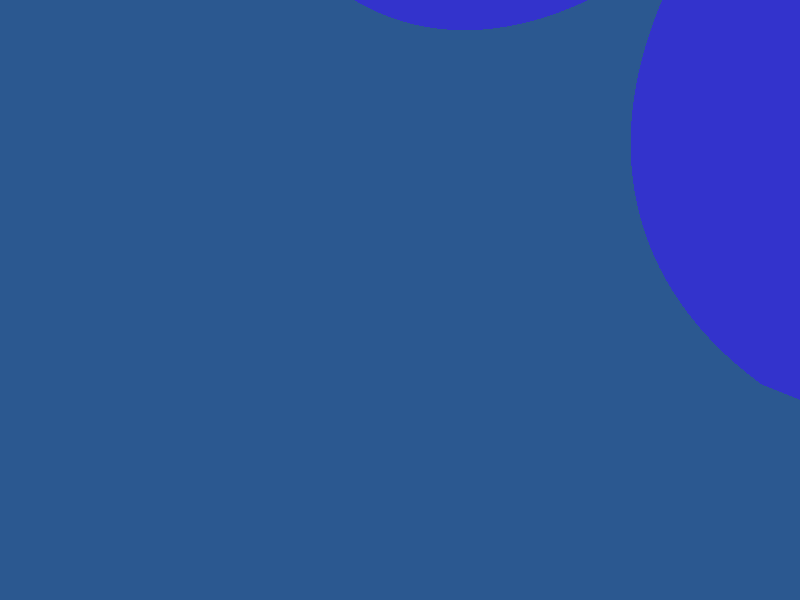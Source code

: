 sphere{<0.0011678,-0.0004501,-0.049559>,0.00044343 pigment {rgb <0.2,0.8,0.2>} finish{reflection 0.2 specular 0.3 ambient 0.42}}
sphere{<-0.0011798,0.0004392,-0.049586>,0.00041636 pigment {rgb <0.2,0.8,0.2>} finish{reflection 0.2 specular 0.3 ambient 0.42}}
sphere{<-5.44e-05,9.95e-05,-0.049532>,0.00046324 pigment {rgb <0.2,0.8,0.2>} finish{reflection 0.2 specular 0.3 ambient 0.42}}
sphere{<0.0007475,0.0002562,-0.049583>,0.00041688 pigment {rgb <0.2,0.8,0.2>} finish{reflection 0.2 specular 0.3 ambient 0.42}}
sphere{<-0.0019799,0.0008481,-0.049501>,0.00047843 pigment {rgb <0.2,0.8,0.2>} finish{reflection 0.2 specular 0.3 ambient 0.42}}
sphere{<0.0013733,0.0006589,-0.049611>,0.00038313 pigment {rgb <0.2,0.8,0.2>} finish{reflection 0.2 specular 0.3 ambient 0.42}}
sphere{<-0.0002601,0.001494,-0.049547>,0.00046187 pigment {rgb <0.2,0.8,0.2>} finish{reflection 0.2 specular 0.3 ambient 0.42}}
sphere{<0.0020197,0.00196,-0.049514>,0.00047426 pigment {rgb <0.2,0.8,0.2>} finish{reflection 0.2 specular 0.3 ambient 0.42}}
sphere{<-0.0009108,0.0020624,-0.049567>,0.00043469 pigment {rgb <0.2,0.8,0.2>} finish{reflection 0.2 specular 0.3 ambient 0.42}}
sphere{<0.001245,0.0023691,-0.049572>,0.00040276 pigment {rgb <0.2,0.8,0.2>} finish{reflection 0.2 specular 0.3 ambient 0.42}}
sphere{<-6.5e-06,0.0029409,-0.049538>,0.00046347 pigment {rgb <0.2,0.8,0.2>} finish{reflection 0.2 specular 0.3 ambient 0.42}}
sphere{<0,-0.0364,-0.0495>,0.000483 pigment {rgb <0.17,0.345,0.5653>} finish{reflection 0.2 specular 0.3 ambient 0.42}}
sphere{<-0.0010237,-0.0007958,-0.04921>,0.00046032 pigment {rgb <0.2,0.8,0.2>} finish{reflection 0.2 specular 0.3 ambient 0.42}}
sphere{<-0.0018244,-5.74e-05,-0.049342>,0.00043248 pigment {rgb <0.2,0.8,0.2>} finish{reflection 0.2 specular 0.3 ambient 0.42}}
sphere{<-0.0007546,1.23e-05,-0.049037>,0.00044161 pigment {rgb <0.2,0.8,0.2>} finish{reflection 0.2 specular 0.3 ambient 0.42}}
sphere{<-0.0004044,0.0007725,-0.049329>,0.000383 pigment {rgb <0.2,0.8,0.2>} finish{reflection 0.2 specular 0.3 ambient 0.42}}
sphere{<-0.001242,0.0012922,-0.049494>,0.00043607 pigment {rgb <0.2,0.8,0.2>} finish{reflection 0.2 specular 0.3 ambient 0.42}}
sphere{<0.0005661,0.001103,-0.049499>,0.00048266 pigment {rgb <0.2,0.8,0.2>} finish{reflection 0.2 specular 0.3 ambient 0.42}}
sphere{<0.001724,0.0011979,-0.049215>,0.00043365 pigment {rgb <0.2,0.8,0.2>} finish{reflection 0.2 specular 0.3 ambient 0.42}}
sphere{<-0.0018432,0.0018347,-0.049153>,0.0004016 pigment {rgb <0.2,0.8,0.2>} finish{reflection 0.2 specular 0.3 ambient 0.42}}
sphere{<0.0011074,0.0017614,-0.049079>,0.00043828 pigment {rgb <0.2,0.8,0.2>} finish{reflection 0.2 specular 0.3 ambient 0.42}}
sphere{<-0.0013846,0.0024901,-0.049008>,0.00042162 pigment {rgb <0.2,0.8,0.2>} finish{reflection 0.2 specular 0.3 ambient 0.42}}
sphere{<-0.0001823,0.002208,-0.049153>,0.00042599 pigment {rgb <0.2,0.8,0.2>} finish{reflection 0.2 specular 0.3 ambient 0.42}}
sphere{<-0.0001846,-0.0006556,-0.048892>,0.00046626 pigment {rgb <0.2,0.8,0.2>} finish{reflection 0.2 specular 0.3 ambient 0.42}}
sphere{<0.0010674,-0.0005318,-0.048673>,0.00049782 pigment {rgb <0.2,0.8,0.2>} finish{reflection 0.2 specular 0.3 ambient 0.42}}
sphere{<-0.0019047,9.57e-05,-0.048519>,0.00043 pigment {rgb <0.2,0.8,0.2>} finish{reflection 0.2 specular 0.3 ambient 0.42}}
sphere{<0.0002905,0.0001266,-0.048656>,0.0004996 pigment {rgb <0.2,0.8,0.2>} finish{reflection 0.2 specular 0.3 ambient 0.42}}
sphere{<-0.0003669,0.0007311,-0.048568>,0.00041698 pigment {rgb <0.2,0.8,0.2>} finish{reflection 0.2 specular 0.3 ambient 0.42}}
sphere{<0.0011637,0.0010189,-0.048603>,0.00043649 pigment {rgb <0.2,0.8,0.2>} finish{reflection 0.2 specular 0.3 ambient 0.42}}
sphere{<-0.0007957,0.0016505,-0.048885>,0.00041494 pigment {rgb <0.2,0.8,0.2>} finish{reflection 0.2 specular 0.3 ambient 0.42}}
sphere{<0.0003671,0.0016908,-0.048904>,0.00037954 pigment {rgb <0.2,0.8,0.2>} finish{reflection 0.2 specular 0.3 ambient 0.42}}
sphere{<-0.000291,0.002693,-0.048541>,0.00038984 pigment {rgb <0.2,0.8,0.2>} finish{reflection 0.2 specular 0.3 ambient 0.42}}
sphere{<0.0005952,0.0025956,-0.048998>,0.00044756 pigment {rgb <0.2,0.8,0.2>} finish{reflection 0.2 specular 0.3 ambient 0.42}}
sphere{<-0.0012995,-0.0008487,-0.048363>,0.00040615 pigment {rgb <0.2,0.8,0.2>} finish{reflection 0.2 specular 0.3 ambient 0.42}}
sphere{<-0.0005865,-0.0002332,-0.04821>,0.0004575 pigment {rgb <0.2,0.8,0.2>} finish{reflection 0.2 specular 0.3 ambient 0.42}}
sphere{<-0.0011212,0.0004648,-0.048384>,0.00046771 pigment {rgb <0.2,0.8,0.2>} finish{reflection 0.2 specular 0.3 ambient 0.42}}
sphere{<0.0010601,0.0003018,-0.048105>,0.00048463 pigment {rgb <0.2,0.8,0.2>} finish{reflection 0.2 specular 0.3 ambient 0.42}}
sphere{<0.0003186,0.0008419,-0.048013>,0.00047709 pigment {rgb <0.2,0.8,0.2>} finish{reflection 0.2 specular 0.3 ambient 0.42}}
sphere{<-0.0017288,0.0010649,-0.048349>,0.00039743 pigment {rgb <0.2,0.8,0.2>} finish{reflection 0.2 specular 0.3 ambient 0.42}}
sphere{<-0.0008637,0.0013605,-0.048211>,0.00038659 pigment {rgb <0.2,0.8,0.2>} finish{reflection 0.2 specular 0.3 ambient 0.42}}
sphere{<-0.0001238,0.0014802,-0.048428>,0.00043053 pigment {rgb <0.2,0.8,0.2>} finish{reflection 0.2 specular 0.3 ambient 0.42}}
sphere{<-0.0016991,0.0018819,-0.048331>,0.00043654 pigment {rgb <0.2,0.8,0.2>} finish{reflection 0.2 specular 0.3 ambient 0.42}}
sphere{<0.0006898,0.0019255,-0.048125>,0.00041637 pigment {rgb <0.2,0.8,0.2>} finish{reflection 0.2 specular 0.3 ambient 0.42}}
sphere{<0.0014637,0.0016946,-0.048254>,0.00039397 pigment {rgb <0.2,0.8,0.2>} finish{reflection 0.2 specular 0.3 ambient 0.42}}
sphere{<-0.0009164,0.0022312,-0.048267>,0.00043363 pigment {rgb <0.2,0.8,0.2>} finish{reflection 0.2 specular 0.3 ambient 0.42}}
sphere{<0.0011718,0.0026165,-0.04832>,0.00044924 pigment {rgb <0.2,0.8,0.2>} finish{reflection 0.2 specular 0.3 ambient 0.42}}
sphere{<-0.0016708,-0.000289,-0.047805>,0.00040759 pigment {rgb <0.2,0.8,0.2>} finish{reflection 0.2 specular 0.3 ambient 0.42}}
sphere{<-0.0010186,0.0001443,-0.047542>,0.00045579 pigment {rgb <0.2,0.8,0.2>} finish{reflection 0.2 specular 0.3 ambient 0.42}}
sphere{<-0.0017457,0.0006621,-0.047649>,0.00042263 pigment {rgb <0.2,0.8,0.2>} finish{reflection 0.2 specular 0.3 ambient 0.42}}
sphere{<-0.0007443,0.00097,-0.047623>,0.00041584 pigment {rgb <0.2,0.8,0.2>} finish{reflection 0.2 specular 0.3 ambient 0.42}}
sphere{<-0.0001647,0.0020697,-0.047793>,0.00047976 pigment {rgb <0.2,0.8,0.2>} finish{reflection 0.2 specular 0.3 ambient 0.42}}
sphere{<-6.21e-05,-0.0004621,-0.047478>,0.00048736 pigment {rgb <0.2,0.8,0.2>} finish{reflection 0.2 specular 0.3 ambient 0.42}}
sphere{<-0.0001415,0.0004573,-0.047303>,0.0004707 pigment {rgb <0.2,0.8,0.2>} finish{reflection 0.2 specular 0.3 ambient 0.42}}
sphere{<-0.0012313,0.0007796,-0.047034>,0.00039081 pigment {rgb <0.2,0.8,0.2>} finish{reflection 0.2 specular 0.3 ambient 0.42}}
sphere{<-0.0006838,0.0015364,-0.047027>,0.00044049 pigment {rgb <0.2,0.8,0.2>} finish{reflection 0.2 specular 0.3 ambient 0.42}}
sphere{<0.0007061,0.0016539,-0.047324>,0.00044299 pigment {rgb <0.2,0.8,0.2>} finish{reflection 0.2 specular 0.3 ambient 0.42}}
sphere{<-9.24e-05,-0.001422,-0.0042973>,0.00032351 pigment {rgb <0.17,0.345,0.5653>} finish{reflection 0.2 specular 0.3 ambient 0.42}}
sphere{<0.000955,-0.0025247,-0.0035818>,0.00042902 pigment {rgb <0.2,0.2,0.8>} finish{reflection 0.2 specular 0.3 ambient 0.42}}
sphere{<-0.0002475,-0.0017687,-0.0037837>,0.00030538 pigment {rgb <0.17,0.345,0.5653>} finish{reflection 0.2 specular 0.3 ambient 0.42}}
sphere{<0.0004825,-0.0015643,-0.0038417>,0.00046212 pigment {rgb <0.2,0.2,0.8>} finish{reflection 0.2 specular 0.3 ambient 0.42}}
sphere{<-0.001632,-0.0013482,-0.0035055>,0.00039011 pigment {rgb <0.2,0.2,0.8>} finish{reflection 0.2 specular 0.3 ambient 0.42}}
sphere{<-0.0008764,-0.0014446,-0.0038317>,0.00043451 pigment {rgb <0.2,0.2,0.8>} finish{reflection 0.2 specular 0.3 ambient 0.42}}
sphere{<-0.0023265,-0.0006994,-0.0036373>,0.00037026 pigment {rgb <0.17,0.345,0.5653>} finish{reflection 0.2 specular 0.3 ambient 0.42}}
sphere{<-0.0004854,-0.0006284,-0.0036839>,0.00046647 pigment {rgb <0.2,0.2,0.8>} finish{reflection 0.2 specular 0.3 ambient 0.42}}
sphere{<0.0018304,-0.0008556,-0.0037066>,0.00044524 pigment {rgb <0.2,0.2,0.8>} finish{reflection 0.2 specular 0.3 ambient 0.42}}
sphere{<0.0012776,-0.0004441,-0.0035474>,0.0003001 pigment {rgb <0.17,0.345,0.5653>} finish{reflection 0.2 specular 0.3 ambient 0.42}}
sphere{<-0.0013893,0.0003238,-0.003579>,0.00036131 pigment {rgb <0.17,0.345,0.5653>} finish{reflection 0.2 specular 0.3 ambient 0.42}}
sphere{<0.0009515,0.0007135,-0.0037867>,0.00045589 pigment {rgb <0.2,0.2,0.8>} finish{reflection 0.2 specular 0.3 ambient 0.42}}
sphere{<0.0003029,-0.002879,-0.0034077>,0.00032664 pigment {rgb <0.17,0.345,0.5653>} finish{reflection 0.2 specular 0.3 ambient 0.42}}
sphere{<0.0001183,-0.0022426,-0.0033907>,0.00036878 pigment {rgb <0.17,0.345,0.5653>} finish{reflection 0.2 specular 0.3 ambient 0.42}}
sphere{<-0.0005886,-0.0019901,-0.0033224>,0.00037174 pigment {rgb <0.17,0.345,0.5653>} finish{reflection 0.2 specular 0.3 ambient 0.42}}
sphere{<0.001029,-0.001804,-0.0034462>,0.00031679 pigment {rgb <0.17,0.345,0.5653>} finish{reflection 0.2 specular 0.3 ambient 0.42}}
sphere{<-0.0008592,-0.00141,-0.0030215>,0.0004273 pigment {rgb <0.2,0.2,0.8>} finish{reflection 0.2 specular 0.3 ambient 0.42}}
sphere{<-0.0001422,-0.0012872,-0.003334>,0.00041062 pigment {rgb <0.2,0.2,0.8>} finish{reflection 0.2 specular 0.3 ambient 0.42}}
sphere{<0.0006842,-0.0009347,-0.0034477>,0.00033107 pigment {rgb <0.17,0.345,0.5653>} finish{reflection 0.2 specular 0.3 ambient 0.42}}
sphere{<0.0012697,-0.0009504,-0.0030863>,0.00040161 pigment {rgb <0.2,0.2,0.8>} finish{reflection 0.2 specular 0.3 ambient 0.42}}
sphere{<-0.0010516,-0.0001872,-0.0031491>,0.00045832 pigment {rgb <0.2,0.2,0.8>} finish{reflection 0.2 specular 0.3 ambient 0.42}}
sphere{<0.0002252,-0.0004659,-0.0033281>,0.00033693 pigment {rgb <0.17,0.345,0.5653>} finish{reflection 0.2 specular 0.3 ambient 0.42}}
sphere{<0.0008769,-0.0002335,-0.0030335>,0.00046613 pigment {rgb <0.2,0.2,0.8>} finish{reflection 0.2 specular 0.3 ambient 0.42}}
sphere{<0.0016944,-0.00039,-0.0030661>,0.0003351 pigment {rgb <0.17,0.345,0.5653>} finish{reflection 0.2 specular 0.3 ambient 0.42}}
sphere{<-9.66e-05,0.0003453,-0.003445>,0.00047235 pigment {rgb <0.2,0.2,0.8>} finish{reflection 0.2 specular 0.3 ambient 0.42}}
sphere{<0.0012033,0.0014455,-0.003363>,0.00036831 pigment {rgb <0.17,0.345,0.5653>} finish{reflection 0.2 specular 0.3 ambient 0.42}}
sphere{<0.0024128,0.0010767,-0.0030388>,0.00045409 pigment {rgb <0.2,0.2,0.8>} finish{reflection 0.2 specular 0.3 ambient 0.42}}
sphere{<-0.0004193,-0.0034805,-0.0025544>,0.00038243 pigment {rgb <0.17,0.345,0.5653>} finish{reflection 0.2 specular 0.3 ambient 0.42}}
sphere{<-0.0009156,-0.0026717,-0.0029778>,0.00048267 pigment {rgb <0.2,0.2,0.8>} finish{reflection 0.2 specular 0.3 ambient 0.42}}
sphere{<-0.0001046,-0.0029174,-0.0028782>,0.00034346 pigment {rgb <0.17,0.345,0.5653>} finish{reflection 0.2 specular 0.3 ambient 0.42}}
sphere{<0.0006476,-0.0027157,-0.0028302>,0.00045329 pigment {rgb <0.2,0.2,0.8>} finish{reflection 0.2 specular 0.3 ambient 0.42}}
sphere{<0.0013863,-0.0026408,-0.0029378>,0.00036632 pigment {rgb <0.17,0.345,0.5653>} finish{reflection 0.2 specular 0.3 ambient 0.42}}
sphere{<-0.0001972,-0.0022468,-0.0026849>,0.00043332 pigment {rgb <0.2,0.2,0.8>} finish{reflection 0.2 specular 0.3 ambient 0.42}}
sphere{<0.001962,-0.0023862,-0.0026176>,0.00043515 pigment {rgb <0.2,0.2,0.8>} finish{reflection 0.2 specular 0.3 ambient 0.42}}
sphere{<-0.002251,-0.0016724,-0.0026271>,0.00042778 pigment {rgb <0.2,0.2,0.8>} finish{reflection 0.2 specular 0.3 ambient 0.42}}
sphere{<-0.0013459,-0.0019661,-0.0029872>,0.00033183 pigment {rgb <0.17,0.345,0.5653>} finish{reflection 0.2 specular 0.3 ambient 0.42}}
sphere{<-0.0008646,-0.0019867,-0.0025544>,0.00035535 pigment {rgb <0.17,0.345,0.5653>} finish{reflection 0.2 specular 0.3 ambient 0.42}}
sphere{<0.0001974,-0.0017365,-0.0028939>,0.00039162 pigment {rgb <0.2,0.2,0.8>} finish{reflection 0.2 specular 0.3 ambient 0.42}}
sphere{<0.0007127,-0.0019568,-0.0025533>,0.0003163 pigment {rgb <0.17,0.345,0.5653>} finish{reflection 0.2 specular 0.3 ambient 0.42}}
sphere{<0.0014354,-0.0018347,-0.0028982>,0.00047061 pigment {rgb <0.2,0.2,0.8>} finish{reflection 0.2 specular 0.3 ambient 0.42}}
sphere{<0.0026599,-0.0017239,-0.002778>,0.00049213 pigment {rgb <0.2,0.2,0.8>} finish{reflection 0.2 specular 0.3 ambient 0.42}}
sphere{<-0.0018037,-0.001016,-0.0028126>,0.00043894 pigment {rgb <0.2,0.2,0.8>} finish{reflection 0.2 specular 0.3 ambient 0.42}}
sphere{<0.0007502,-0.0014173,-0.0029717>,0.00036137 pigment {rgb <0.17,0.345,0.5653>} finish{reflection 0.2 specular 0.3 ambient 0.42}}
sphere{<0.0017053,-0.0012068,-0.002616>,0.00034737 pigment {rgb <0.17,0.345,0.5653>} finish{reflection 0.2 specular 0.3 ambient 0.42}}
sphere{<-0.0010828,-0.0008335,-0.002738>,0.00034898 pigment {rgb <0.17,0.345,0.5653>} finish{reflection 0.2 specular 0.3 ambient 0.42}}
sphere{<-0.0002672,-0.0009571,-0.0026786>,0.00039212 pigment {rgb <0.17,0.345,0.5653>} finish{reflection 0.2 specular 0.3 ambient 0.42}}
sphere{<0.0003342,-0.0009242,-0.0029448>,0.00031773 pigment {rgb <0.17,0.345,0.5653>} finish{reflection 0.2 specular 0.3 ambient 0.42}}
sphere{<0.0007623,-0.0008221,-0.0025125>,0.00033886 pigment {rgb <0.17,0.345,0.5653>} finish{reflection 0.2 specular 0.3 ambient 0.42}}
sphere{<0.0018614,-0.0007875,-0.0028299>,0.0003078 pigment {rgb <0.17,0.345,0.5653>} finish{reflection 0.2 specular 0.3 ambient 0.42}}
sphere{<0.0021618,-0.0007728,-0.0027138>,0.00030138 pigment {rgb <0.17,0.345,0.5653>} finish{reflection 0.2 specular 0.3 ambient 0.42}}
sphere{<0.0028566,-0.0008073,-0.0029324>,0.00047256 pigment {rgb <0.2,0.2,0.8>} finish{reflection 0.2 specular 0.3 ambient 0.42}}
sphere{<-0.0002965,-0.000294,-0.0029925>,0.0003564 pigment {rgb <0.17,0.345,0.5653>} finish{reflection 0.2 specular 0.3 ambient 0.42}}
sphere{<0.0002073,-0.0003385,-0.0025775>,0.00044435 pigment {rgb <0.2,0.2,0.8>} finish{reflection 0.2 specular 0.3 ambient 0.42}}
sphere{<0.0023396,-0.0001348,-0.0027532>,0.00041198 pigment {rgb <0.2,0.2,0.8>} finish{reflection 0.2 specular 0.3 ambient 0.42}}
sphere{<-0.0003674,0.0002802,-0.0026686>,0.00035949 pigment {rgb <0.17,0.345,0.5653>} finish{reflection 0.2 specular 0.3 ambient 0.42}}
sphere{<0.0015135,0.0002113,-0.0029757>,0.0003442 pigment {rgb <0.17,0.345,0.5653>} finish{reflection 0.2 specular 0.3 ambient 0.42}}
sphere{<-0.0006068,0.0008784,-0.0025091>,0.0003312 pigment {rgb <0.17,0.345,0.5653>} finish{reflection 0.2 specular 0.3 ambient 0.42}}
sphere{<0.0006326,0.0005846,-0.0029414>,0.00049053 pigment {rgb <0.2,0.2,0.8>} finish{reflection 0.2 specular 0.3 ambient 0.42}}
sphere{<0.0013483,0.0006097,-0.0025802>,0.00034155 pigment {rgb <0.17,0.345,0.5653>} finish{reflection 0.2 specular 0.3 ambient 0.42}}
sphere{<0.0006282,0.0012045,-0.0025008>,0.00030884 pigment {rgb <0.17,0.345,0.5653>} finish{reflection 0.2 specular 0.3 ambient 0.42}}
sphere{<0.0011744,0.0011138,-0.0028066>,0.00034777 pigment {rgb <0.17,0.345,0.5653>} finish{reflection 0.2 specular 0.3 ambient 0.42}}
sphere{<0.0020412,0.0016333,-0.0026723>,0.0003064 pigment {rgb <0.17,0.345,0.5653>} finish{reflection 0.2 specular 0.3 ambient 0.42}}
sphere{<6.86e-05,-0.0031661,-0.0021254>,0.00044193 pigment {rgb <0.2,0.2,0.8>} finish{reflection 0.2 specular 0.3 ambient 0.42}}
sphere{<0.0013622,-0.0031438,-0.0024621>,0.00034794 pigment {rgb <0.17,0.345,0.5653>} finish{reflection 0.2 specular 0.3 ambient 0.42}}
sphere{<0.0020075,-0.0030717,-0.0021812>,0.0003793 pigment {rgb <0.17,0.345,0.5653>} finish{reflection 0.2 specular 0.3 ambient 0.42}}
sphere{<-0.0010404,-0.0025196,-0.0022069>,0.00033444 pigment {rgb <0.17,0.345,0.5653>} finish{reflection 0.2 specular 0.3 ambient 0.42}}
sphere{<-0.0003066,-0.002504,-0.0020831>,0.00038671 pigment {rgb <0.2,0.2,0.8>} finish{reflection 0.2 specular 0.3 ambient 0.42}}
sphere{<0.0011704,-0.0025439,-0.0023097>,0.00033443 pigment {rgb <0.17,0.345,0.5653>} finish{reflection 0.2 specular 0.3 ambient 0.42}}
sphere{<0.0026151,-0.0025068,-0.0023544>,0.00037812 pigment {rgb <0.17,0.345,0.5653>} finish{reflection 0.2 specular 0.3 ambient 0.42}}
sphere{<-0.0015314,-0.0021877,-0.0024395>,0.00032214 pigment {rgb <0.17,0.345,0.5653>} finish{reflection 0.2 specular 0.3 ambient 0.42}}
sphere{<0.0004262,-0.0024866,-0.0022023>,0.00042887 pigment {rgb <0.2,0.2,0.8>} finish{reflection 0.2 specular 0.3 ambient 0.42}}
sphere{<-0.0014347,-0.0015889,-0.002461>,0.00034358 pigment {rgb <0.17,0.345,0.5653>} finish{reflection 0.2 specular 0.3 ambient 0.42}}
sphere{<-0.0005717,-0.0019413,-0.0020022>,0.00031971 pigment {rgb <0.17,0.345,0.5653>} finish{reflection 0.2 specular 0.3 ambient 0.42}}
sphere{<-0.0003092,-0.0016496,-0.00247>,0.00030434 pigment {rgb <0.17,0.345,0.5653>} finish{reflection 0.2 specular 0.3 ambient 0.42}}
sphere{<0.0001994,-0.0018079,-0.0021938>,0.0003243 pigment {rgb <0.17,0.345,0.5653>} finish{reflection 0.2 specular 0.3 ambient 0.42}}
sphere{<0.0015548,-0.0019692,-0.0020295>,0.00046332 pigment {rgb <0.2,0.2,0.8>} finish{reflection 0.2 specular 0.3 ambient 0.42}}
sphere{<0.0020587,-0.0015946,-0.0023264>,0.0003279 pigment {rgb <0.17,0.345,0.5653>} finish{reflection 0.2 specular 0.3 ambient 0.42}}
sphere{<-0.0008423,-0.0013194,-0.002264>,0.00044761 pigment {rgb <0.2,0.2,0.8>} finish{reflection 0.2 specular 0.3 ambient 0.42}}
sphere{<-0.0001162,-0.0012918,-0.0020655>,0.00037079 pigment {rgb <0.17,0.345,0.5653>} finish{reflection 0.2 specular 0.3 ambient 0.42}}
sphere{<0.0003374,-0.0012654,-0.0024656>,0.00030061 pigment {rgb <0.17,0.345,0.5653>} finish{reflection 0.2 specular 0.3 ambient 0.42}}
sphere{<0.0010429,-0.001379,-0.002323>,0.00045026 pigment {rgb <0.2,0.2,0.8>} finish{reflection 0.2 specular 0.3 ambient 0.42}}
sphere{<0.0016574,-0.0012544,-0.0020347>,0.00029701 pigment {rgb <0.17,0.345,0.5653>} finish{reflection 0.2 specular 0.3 ambient 0.42}}
sphere{<-8.14e-05,-0.0005678,-0.0020024>,0.0004479 pigment {rgb <0.2,0.2,0.8>} finish{reflection 0.2 specular 0.3 ambient 0.42}}
sphere{<0.0006401,-0.0005339,-0.0020552>,0.00028875 pigment {rgb <0.17,0.345,0.5653>} finish{reflection 0.2 specular 0.3 ambient 0.42}}
sphere{<0.0014493,-0.000526,-0.0023353>,0.00049856 pigment {rgb <0.2,0.2,0.8>} finish{reflection 0.2 specular 0.3 ambient 0.42}}
sphere{<0.0021809,-0.0009746,-0.0021671>,0.00033662 pigment {rgb <0.17,0.345,0.5653>} finish{reflection 0.2 specular 0.3 ambient 0.42}}
sphere{<0.0027262,-0.0005065,-0.0023253>,0.00030649 pigment {rgb <0.17,0.345,0.5653>} finish{reflection 0.2 specular 0.3 ambient 0.42}}
sphere{<-0.0016116,-0.0003438,-0.0024585>,0.00043243 pigment {rgb <0.2,0.2,0.8>} finish{reflection 0.2 specular 0.3 ambient 0.42}}
sphere{<-0.0007576,-0.0003399,-0.0023765>,0.00044781 pigment {rgb <0.2,0.2,0.8>} finish{reflection 0.2 specular 0.3 ambient 0.42}}
sphere{<0.0007371,-6.77e-05,-0.0023365>,0.00031683 pigment {rgb <0.17,0.345,0.5653>} finish{reflection 0.2 specular 0.3 ambient 0.42}}
sphere{<-0.0015551,0.0004055,-0.0023853>,0.00038284 pigment {rgb <0.2,0.2,0.8>} finish{reflection 0.2 specular 0.3 ambient 0.42}}
sphere{<-0.0008797,0.0003662,-0.0021616>,0.00036248 pigment {rgb <0.17,0.345,0.5653>} finish{reflection 0.2 specular 0.3 ambient 0.42}}
sphere{<-0.0002531,0.000182,-0.0020263>,0.00034505 pigment {rgb <0.17,0.345,0.5653>} finish{reflection 0.2 specular 0.3 ambient 0.42}}
sphere{<0.0002445,0.000319,-0.0023889>,0.00035913 pigment {rgb <0.17,0.345,0.5653>} finish{reflection 0.2 specular 0.3 ambient 0.42}}
sphere{<0.0012072,0.0002224,-0.0023892>,0.00037082 pigment {rgb <0.17,0.345,0.5653>} finish{reflection 0.2 specular 0.3 ambient 0.42}}
sphere{<0.0019334,0.0001995,-0.0021683>,0.00042105 pigment {rgb <0.2,0.2,0.8>} finish{reflection 0.2 specular 0.3 ambient 0.42}}
sphere{<4.4e-06,0.0008786,-0.0023335>,0.00034976 pigment {rgb <0.17,0.345,0.5653>} finish{reflection 0.2 specular 0.3 ambient 0.42}}
sphere{<0.0010424,0.0008507,-0.0022024>,0.00034358 pigment {rgb <0.17,0.345,0.5653>} finish{reflection 0.2 specular 0.3 ambient 0.42}}
sphere{<0.0017976,0.0009796,-0.002469>,0.00045705 pigment {rgb <0.2,0.2,0.8>} finish{reflection 0.2 specular 0.3 ambient 0.42}}
sphere{<0.0026716,0.0006643,-0.0023001>,0.00043731 pigment {rgb <0.2,0.2,0.8>} finish{reflection 0.2 specular 0.3 ambient 0.42}}
sphere{<0.0011439,0.0016223,-0.0021412>,0.00048327 pigment {rgb <0.2,0.2,0.8>} finish{reflection 0.2 specular 0.3 ambient 0.42}}
sphere{<-0.0012139,-0.0041141,-0.0016898>,0.00031848 pigment {rgb <0.17,0.345,0.5653>} finish{reflection 0.2 specular 0.3 ambient 0.42}}
sphere{<-0.0004286,-0.00436,-0.0017132>,0.00042082 pigment {rgb <0.2,0.2,0.8>} finish{reflection 0.2 specular 0.3 ambient 0.42}}
sphere{<0.0005611,-0.0042294,-0.0019883>,0.0004339 pigment {rgb <0.2,0.2,0.8>} finish{reflection 0.2 specular 0.3 ambient 0.42}}
sphere{<-0.001724,-0.0035528,-0.001806>,0.00046105 pigment {rgb <0.2,0.2,0.8>} finish{reflection 0.2 specular 0.3 ambient 0.42}}
sphere{<-0.0006475,-0.0036345,-0.0017752>,0.00038937 pigment {rgb <0.2,0.2,0.8>} finish{reflection 0.2 specular 0.3 ambient 0.42}}
sphere{<-0.0007445,-0.0030026,-0.0019531>,0.00036912 pigment {rgb <0.17,0.345,0.5653>} finish{reflection 0.2 specular 0.3 ambient 0.42}}
sphere{<0.000853,-0.003396,-0.0019677>,0.00047583 pigment {rgb <0.2,0.2,0.8>} finish{reflection 0.2 specular 0.3 ambient 0.42}}
sphere{<-0.0016688,-0.0025336,-0.0019222>,0.00036573 pigment {rgb <0.17,0.345,0.5653>} finish{reflection 0.2 specular 0.3 ambient 0.42}}
sphere{<0.0014686,-0.0028735,-0.0016694>,0.00045084 pigment {rgb <0.2,0.2,0.8>} finish{reflection 0.2 specular 0.3 ambient 0.42}}
sphere{<0.0024393,-0.0027355,-0.0017556>,0.00031456 pigment {rgb <0.17,0.345,0.5653>} finish{reflection 0.2 specular 0.3 ambient 0.42}}
sphere{<-0.0008055,-0.002397,-0.0015539>,0.00042199 pigment {rgb <0.2,0.2,0.8>} finish{reflection 0.2 specular 0.3 ambient 0.42}}
sphere{<0.0004635,-0.0022199,-0.0016412>,0.00037596 pigment {rgb <0.2,0.2,0.8>} finish{reflection 0.2 specular 0.3 ambient 0.42}}
sphere{<0.0009931,-0.0022792,-0.001812>,0.00035316 pigment {rgb <0.17,0.345,0.5653>} finish{reflection 0.2 specular 0.3 ambient 0.42}}
sphere{<0.001966,-0.0024629,-0.0019007>,0.00031213 pigment {rgb <0.17,0.345,0.5653>} finish{reflection 0.2 specular 0.3 ambient 0.42}}
sphere{<0.0022663,-0.002027,-0.0019657>,0.00030297 pigment {rgb <0.17,0.345,0.5653>} finish{reflection 0.2 specular 0.3 ambient 0.42}}
sphere{<0.0027618,-0.0022359,-0.00181>,0.0002916 pigment {rgb <0.17,0.345,0.5653>} finish{reflection 0.2 specular 0.3 ambient 0.42}}
sphere{<-0.0019208,-0.0018052,-0.0018912>,0.0004417 pigment {rgb <0.2,0.2,0.8>} finish{reflection 0.2 specular 0.3 ambient 0.42}}
sphere{<-0.0011947,-0.00193,-0.0019724>,0.00034673 pigment {rgb <0.17,0.345,0.5653>} finish{reflection 0.2 specular 0.3 ambient 0.42}}
sphere{<-0.0005283,-0.0015091,-0.0016678>,0.00031336 pigment {rgb <0.17,0.345,0.5653>} finish{reflection 0.2 specular 0.3 ambient 0.42}}
sphere{<-9.56e-05,-0.0019089,-0.0016965>,0.00032109 pigment {rgb <0.17,0.345,0.5653>} finish{reflection 0.2 specular 0.3 ambient 0.42}}
sphere{<0.0003823,-0.0016468,-0.0016973>,0.00030518 pigment {rgb <0.17,0.345,0.5653>} finish{reflection 0.2 specular 0.3 ambient 0.42}}
sphere{<0.0010309,-0.0016111,-0.0015707>,0.00047101 pigment {rgb <0.2,0.2,0.8>} finish{reflection 0.2 specular 0.3 ambient 0.42}}
sphere{<0.0020425,-0.0015212,-0.0016581>,0.0004097 pigment {rgb <0.2,0.2,0.8>} finish{reflection 0.2 specular 0.3 ambient 0.42}}
sphere{<0.002678,-0.0016302,-0.0019582>,0.00036153 pigment {rgb <0.17,0.345,0.5653>} finish{reflection 0.2 specular 0.3 ambient 0.42}}
sphere{<-0.0022832,-0.0010061,-0.001978>,0.00039819 pigment {rgb <0.2,0.2,0.8>} finish{reflection 0.2 specular 0.3 ambient 0.42}}
sphere{<-0.0014138,-0.0013049,-0.0018129>,0.00039177 pigment {rgb <0.2,0.2,0.8>} finish{reflection 0.2 specular 0.3 ambient 0.42}}
sphere{<0.0005284,-0.0010676,-0.0019086>,0.00037787 pigment {rgb <0.17,0.345,0.5653>} finish{reflection 0.2 specular 0.3 ambient 0.42}}
sphere{<0.0013372,-0.0010252,-0.0018176>,0.0002805 pigment {rgb <0.17,0.345,0.5653>} finish{reflection 0.2 specular 0.3 ambient 0.42}}
sphere{<0.0031997,-0.001187,-0.0016879>,0.00044475 pigment {rgb <0.2,0.2,0.8>} finish{reflection 0.2 specular 0.3 ambient 0.42}}
sphere{<-0.0015706,-0.0005123,-0.001641>,0.00050032 pigment {rgb <0.2,0.2,0.8>} finish{reflection 0.2 specular 0.3 ambient 0.42}}
sphere{<-0.0007221,-0.0008677,-0.0017399>,0.00046632 pigment {rgb <0.2,0.2,0.8>} finish{reflection 0.2 specular 0.3 ambient 0.42}}
sphere{<0.0010391,-0.0007946,-0.0016476>,0.00035288 pigment {rgb <0.17,0.345,0.5653>} finish{reflection 0.2 specular 0.3 ambient 0.42}}
sphere{<0.0018131,-0.0008071,-0.0016756>,0.00035032 pigment {rgb <0.17,0.345,0.5653>} finish{reflection 0.2 specular 0.3 ambient 0.42}}
sphere{<0.0032626,-0.000505,-0.001974>,0.00035003 pigment {rgb <0.17,0.345,0.5653>} finish{reflection 0.2 specular 0.3 ambient 0.42}}
sphere{<-0.0007469,-0.0001634,-0.001718>,0.00039284 pigment {rgb <0.17,0.345,0.5653>} finish{reflection 0.2 specular 0.3 ambient 0.42}}
sphere{<-0.0001406,-1.11e-05,-0.0015354>,0.00032894 pigment {rgb <0.17,0.345,0.5653>} finish{reflection 0.2 specular 0.3 ambient 0.42}}
sphere{<0.0003285,-5.33e-05,-0.0018696>,0.00032457 pigment {rgb <0.17,0.345,0.5653>} finish{reflection 0.2 specular 0.3 ambient 0.42}}
sphere{<0.000718,-0.0003964,-0.001501>,0.00038146 pigment {rgb <0.2,0.2,0.8>} finish{reflection 0.2 specular 0.3 ambient 0.42}}
sphere{<0.0010488,-0.0001368,-0.0018699>,0.00034715 pigment {rgb <0.17,0.345,0.5653>} finish{reflection 0.2 specular 0.3 ambient 0.42}}
sphere{<0.0016571,-0.0002298,-0.0016733>,0.00032575 pigment {rgb <0.17,0.345,0.5653>} finish{reflection 0.2 specular 0.3 ambient 0.42}}
sphere{<0.00251,-0.0004494,-0.0017713>,0.00048127 pigment {rgb <0.2,0.2,0.8>} finish{reflection 0.2 specular 0.3 ambient 0.42}}
sphere{<-0.0026628,0.0001441,-0.0019353>,0.00033753 pigment {rgb <0.17,0.345,0.5653>} finish{reflection 0.2 specular 0.3 ambient 0.42}}
sphere{<0.0006655,0.0004351,-0.0019308>,0.000354 pigment {rgb <0.17,0.345,0.5653>} finish{reflection 0.2 specular 0.3 ambient 0.42}}
sphere{<0.0013267,0.000391,-0.0017722>,0.00037916 pigment {rgb <0.17,0.345,0.5653>} finish{reflection 0.2 specular 0.3 ambient 0.42}}
sphere{<0.002262,0.0002333,-0.001517>,0.0003938 pigment {rgb <0.2,0.2,0.8>} finish{reflection 0.2 specular 0.3 ambient 0.42}}
sphere{<0.0030037,8.76e-05,-0.0019894>,0.00034407 pigment {rgb <0.17,0.345,0.5653>} finish{reflection 0.2 specular 0.3 ambient 0.42}}
sphere{<0.0034329,0.0004381,-0.001589>,0.00032223 pigment {rgb <0.17,0.345,0.5653>} finish{reflection 0.2 specular 0.3 ambient 0.42}}
sphere{<-0.0013921,0.0005947,-0.0017234>,0.00037283 pigment {rgb <0.17,0.345,0.5653>} finish{reflection 0.2 specular 0.3 ambient 0.42}}
sphere{<-0.0005511,0.0008194,-0.0018784>,0.00032348 pigment {rgb <0.17,0.345,0.5653>} finish{reflection 0.2 specular 0.3 ambient 0.42}}
sphere{<3.25e-05,0.0006332,-0.0017027>,0.00037975 pigment {rgb <0.17,0.345,0.5653>} finish{reflection 0.2 specular 0.3 ambient 0.42}}
sphere{<0.0010123,0.0008841,-0.0015588>,0.00037415 pigment {rgb <0.17,0.345,0.5653>} finish{reflection 0.2 specular 0.3 ambient 0.42}}
sphere{<0.0020372,0.000816,-0.0018092>,0.00033583 pigment {rgb <0.17,0.345,0.5653>} finish{reflection 0.2 specular 0.3 ambient 0.42}}
sphere{<-0.0009838,0.0010422,-0.0015525>,0.00034224 pigment {rgb <0.17,0.345,0.5653>} finish{reflection 0.2 specular 0.3 ambient 0.42}}
sphere{<0.0001055,0.0013224,-0.0015431>,0.00041729 pigment {rgb <0.2,0.2,0.8>} finish{reflection 0.2 specular 0.3 ambient 0.42}}
sphere{<0.0005254,0.0010153,-0.0019824>,0.00030683 pigment {rgb <0.17,0.345,0.5653>} finish{reflection 0.2 specular 0.3 ambient 0.42}}
sphere{<0.0026601,0.0012379,-0.0017516>,0.00039732 pigment {rgb <0.17,0.345,0.5653>} finish{reflection 0.2 specular 0.3 ambient 0.42}}
sphere{<0.0002744,0.0019857,-0.001926>,0.00038008 pigment {rgb <0.2,0.2,0.8>} finish{reflection 0.2 specular 0.3 ambient 0.42}}
sphere{<0.001984,0.0015593,-0.0019669>,0.00040476 pigment {rgb <0.2,0.2,0.8>} finish{reflection 0.2 specular 0.3 ambient 0.42}}
sphere{<-0.0013841,-0.0038818,-0.0010826>,0.00037502 pigment {rgb <0.17,0.345,0.5653>} finish{reflection 0.2 specular 0.3 ambient 0.42}}
sphere{<-0.0005673,-0.0038935,-0.0010217>,0.00046803 pigment {rgb <0.2,0.2,0.8>} finish{reflection 0.2 specular 0.3 ambient 0.42}}
sphere{<0.0001637,-0.0038494,-0.0014164>,0.00040174 pigment {rgb <0.2,0.2,0.8>} finish{reflection 0.2 specular 0.3 ambient 0.42}}
sphere{<0.001239,-0.0037213,-0.0012793>,0.00044403 pigment {rgb <0.2,0.2,0.8>} finish{reflection 0.2 specular 0.3 ambient 0.42}}
sphere{<-0.002034,-0.0031431,-0.0010151>,0.00048339 pigment {rgb <0.2,0.2,0.8>} finish{reflection 0.2 specular 0.3 ambient 0.42}}
sphere{<-0.0010504,-0.0033454,-0.0010042>,0.00029571 pigment {rgb <0.17,0.345,0.5653>} finish{reflection 0.2 specular 0.3 ambient 0.42}}
sphere{<-0.0005739,-0.0030794,-0.0012151>,0.00036061 pigment {rgb <0.17,0.345,0.5653>} finish{reflection 0.2 specular 0.3 ambient 0.42}}
sphere{<3.47e-05,-0.0031452,-0.0013851>,0.0003882 pigment {rgb <0.2,0.2,0.8>} finish{reflection 0.2 specular 0.3 ambient 0.42}}
sphere{<0.0005596,-0.0033107,-0.001017>,0.00040744 pigment {rgb <0.17,0.345,0.5653>} finish{reflection 0.2 specular 0.3 ambient 0.42}}
sphere{<0.0018198,-0.0033098,-0.0012139>,0.00032161 pigment {rgb <0.17,0.345,0.5653>} finish{reflection 0.2 specular 0.3 ambient 0.42}}
sphere{<0.0023978,-0.0032091,-0.0013861>,0.00031689 pigment {rgb <0.17,0.345,0.5653>} finish{reflection 0.2 specular 0.3 ambient 0.42}}
sphere{<-0.0024561,-0.0025632,-0.0013585>,0.00034212 pigment {rgb <0.17,0.345,0.5653>} finish{reflection 0.2 specular 0.3 ambient 0.42}}
sphere{<-0.0013155,-0.0029213,-0.0014583>,0.00045003 pigment {rgb <0.2,0.2,0.8>} finish{reflection 0.2 specular 0.3 ambient 0.42}}
sphere{<0.0004818,-0.0026167,-0.0010457>,0.00032546 pigment {rgb <0.17,0.345,0.5653>} finish{reflection 0.2 specular 0.3 ambient 0.42}}
sphere{<0.0007692,-0.0028059,-0.0014767>,0.00033483 pigment {rgb <0.17,0.345,0.5653>} finish{reflection 0.2 specular 0.3 ambient 0.42}}
sphere{<0.0030265,-0.0027096,-0.0013542>,0.00043337 pigment {rgb <0.2,0.2,0.8>} finish{reflection 0.2 specular 0.3 ambient 0.42}}
sphere{<-0.0030916,-0.0022081,-0.0012483>,0.0004297 pigment {rgb <0.2,0.2,0.8>} finish{reflection 0.2 specular 0.3 ambient 0.42}}
sphere{<-0.0018594,-0.0024032,-0.0013084>,0.00032593 pigment {rgb <0.17,0.345,0.5653>} finish{reflection 0.2 specular 0.3 ambient 0.42}}
sphere{<-0.0013017,-0.002302,-0.0010964>,0.00035383 pigment {rgb <0.17,0.345,0.5653>} finish{reflection 0.2 specular 0.3 ambient 0.42}}
sphere{<-0.0001299,-0.0024755,-0.0013766>,0.00042532 pigment {rgb <0.2,0.2,0.8>} finish{reflection 0.2 specular 0.3 ambient 0.42}}
sphere{<0.0004273,-0.0020109,-0.0011806>,0.00036336 pigment {rgb <0.17,0.345,0.5653>} finish{reflection 0.2 specular 0.3 ambient 0.42}}
sphere{<0.0011301,-0.0022921,-0.0012103>,0.0003715 pigment {rgb <0.17,0.345,0.5653>} finish{reflection 0.2 specular 0.3 ambient 0.42}}
sphere{<0.0018973,-0.0022061,-0.0013143>,0.00044273 pigment {rgb <0.2,0.2,0.8>} finish{reflection 0.2 specular 0.3 ambient 0.42}}
sphere{<0.0026121,-0.0020212,-0.0012743>,0.0003535 pigment {rgb <0.17,0.345,0.5653>} finish{reflection 0.2 specular 0.3 ambient 0.42}}
sphere{<-0.002421,-0.0018648,-0.0013765>,0.00037066 pigment {rgb <0.17,0.345,0.5653>} finish{reflection 0.2 specular 0.3 ambient 0.42}}
sphere{<-0.0015461,-0.0016803,-0.0011754>,0.00041649 pigment {rgb <0.2,0.2,0.8>} finish{reflection 0.2 specular 0.3 ambient 0.42}}
sphere{<-0.0009677,-0.0017545,-0.0014154>,0.00037074 pigment {rgb <0.17,0.345,0.5653>} finish{reflection 0.2 specular 0.3 ambient 0.42}}
sphere{<-0.0004212,-0.0018817,-0.001259>,0.00029826 pigment {rgb <0.17,0.345,0.5653>} finish{reflection 0.2 specular 0.3 ambient 0.42}}
sphere{<0.0022053,-0.0016438,-0.0010205>,0.00031637 pigment {rgb <0.17,0.345,0.5653>} finish{reflection 0.2 specular 0.3 ambient 0.42}}
sphere{<0.002831,-0.0015049,-0.0010586>,0.00034275 pigment {rgb <0.17,0.345,0.5653>} finish{reflection 0.2 specular 0.3 ambient 0.42}}
sphere{<0.0034362,-0.0019114,-0.0013094>,0.00047631 pigment {rgb <0.2,0.2,0.8>} finish{reflection 0.2 specular 0.3 ambient 0.42}}
sphere{<-0.003116,-0.0014289,-0.0010156>,0.00038729 pigment {rgb <0.17,0.345,0.5653>} finish{reflection 0.2 specular 0.3 ambient 0.42}}
sphere{<-0.0025981,-0.0011954,-0.0013538>,0.00031901 pigment {rgb <0.17,0.345,0.5653>} finish{reflection 0.2 specular 0.3 ambient 0.42}}
sphere{<-0.0019631,-0.0012254,-0.0013553>,0.0003604 pigment {rgb <0.17,0.345,0.5653>} finish{reflection 0.2 specular 0.3 ambient 0.42}}
sphere{<-0.0010379,-0.0011349,-0.0012515>,0.00033447 pigment {rgb <0.17,0.345,0.5653>} finish{reflection 0.2 specular 0.3 ambient 0.42}}
sphere{<-0.0005499,-0.0013992,-0.001076>,0.00032851 pigment {rgb <0.17,0.345,0.5653>} finish{reflection 0.2 specular 0.3 ambient 0.42}}
sphere{<4.03e-05,-0.0012245,-0.0013755>,0.00049056 pigment {rgb <0.2,0.2,0.8>} finish{reflection 0.2 specular 0.3 ambient 0.42}}
sphere{<0.0006977,-0.0011724,-0.0012913>,0.00029158 pigment {rgb <0.17,0.345,0.5653>} finish{reflection 0.2 specular 0.3 ambient 0.42}}
sphere{<0.0015878,-0.0012976,-0.0012975>,0.00037062 pigment {rgb <0.17,0.345,0.5653>} finish{reflection 0.2 specular 0.3 ambient 0.42}}
sphere{<0.0024477,-0.0011338,-0.0014116>,0.00042968 pigment {rgb <0.2,0.2,0.8>} finish{reflection 0.2 specular 0.3 ambient 0.42}}
sphere{<-0.0027333,-0.000532,-0.0013481>,0.00031208 pigment {rgb <0.17,0.345,0.5653>} finish{reflection 0.2 specular 0.3 ambient 0.42}}
sphere{<-0.0021661,-0.0006306,-0.0011341>,0.0003855 pigment {rgb <0.17,0.345,0.5653>} finish{reflection 0.2 specular 0.3 ambient 0.42}}
sphere{<-0.0009787,-0.0005268,-0.0011413>,0.00032783 pigment {rgb <0.17,0.345,0.5653>} finish{reflection 0.2 specular 0.3 ambient 0.42}}
sphere{<-0.0004528,-0.0008035,-0.0010941>,0.00036795 pigment {rgb <0.17,0.345,0.5653>} finish{reflection 0.2 specular 0.3 ambient 0.42}}
sphere{<0.0001578,-0.0005133,-0.0013673>,0.00041913 pigment {rgb <0.2,0.2,0.8>} finish{reflection 0.2 specular 0.3 ambient 0.42}}
sphere{<0.0009365,-0.000693,-0.0010024>,0.00034228 pigment {rgb <0.17,0.345,0.5653>} finish{reflection 0.2 specular 0.3 ambient 0.42}}
sphere{<0.0013767,-0.0007928,-0.0010943>,0.00034744 pigment {rgb <0.17,0.345,0.5653>} finish{reflection 0.2 specular 0.3 ambient 0.42}}
sphere{<0.0036948,-0.0005886,-0.0013601>,0.00042695 pigment {rgb <0.2,0.2,0.8>} finish{reflection 0.2 specular 0.3 ambient 0.42}}
sphere{<-0.0004907,-0.0002256,-0.0011251>,0.00034578 pigment {rgb <0.17,0.345,0.5653>} finish{reflection 0.2 specular 0.3 ambient 0.42}}
sphere{<0.0012433,-0.0001451,-0.0012587>,0.00033224 pigment {rgb <0.17,0.345,0.5653>} finish{reflection 0.2 specular 0.3 ambient 0.42}}
sphere{<0.0017255,-0.0004945,-0.0010731>,0.0004076 pigment {rgb <0.17,0.345,0.5653>} finish{reflection 0.2 specular 0.3 ambient 0.42}}
sphere{<0.0022055,-0.0004285,-0.001226>,0.00039596 pigment {rgb <0.2,0.2,0.8>} finish{reflection 0.2 specular 0.3 ambient 0.42}}
sphere{<0.0028017,-0.0004183,-0.0010248>,0.00034114 pigment {rgb <0.17,0.345,0.5653>} finish{reflection 0.2 specular 0.3 ambient 0.42}}
sphere{<-0.0029979,0.0002196,-0.0012361>,0.00044988 pigment {rgb <0.2,0.2,0.8>} finish{reflection 0.2 specular 0.3 ambient 0.42}}
sphere{<-0.0018145,0.0002005,-0.001173>,0.00039962 pigment {rgb <0.17,0.345,0.5653>} finish{reflection 0.2 specular 0.3 ambient 0.42}}
sphere{<-0.0011467,9.55e-05,-0.0013713>,0.00038877 pigment {rgb <0.17,0.345,0.5653>} finish{reflection 0.2 specular 0.3 ambient 0.42}}
sphere{<-0.0005264,0.0004704,-0.0013478>,0.00038748 pigment {rgb <0.17,0.345,0.5653>} finish{reflection 0.2 specular 0.3 ambient 0.42}}
sphere{<0.0003159,0.0002619,-0.00138>,0.00032014 pigment {rgb <0.17,0.345,0.5653>} finish{reflection 0.2 specular 0.3 ambient 0.42}}
sphere{<0.0008121,0.0002187,-0.0014291>,0.00030541 pigment {rgb <0.17,0.345,0.5653>} finish{reflection 0.2 specular 0.3 ambient 0.42}}
sphere{<0.0011667,0.0004463,-0.0010362>,0.00035599 pigment {rgb <0.17,0.345,0.5653>} finish{reflection 0.2 specular 0.3 ambient 0.42}}
sphere{<0.001712,0.0003712,-0.0013271>,0.00041043 pigment {rgb <0.2,0.2,0.8>} finish{reflection 0.2 specular 0.3 ambient 0.42}}
sphere{<0.0028157,0.0004161,-0.0012897>,0.00045193 pigment {rgb <0.2,0.2,0.8>} finish{reflection 0.2 specular 0.3 ambient 0.42}}
sphere{<-0.0010865,0.0006837,-0.0011001>,0.00032943 pigment {rgb <0.17,0.345,0.5653>} finish{reflection 0.2 specular 0.3 ambient 0.42}}
sphere{<0.0005073,0.0008995,-0.0013402>,0.00034886 pigment {rgb <0.17,0.345,0.5653>} finish{reflection 0.2 specular 0.3 ambient 0.42}}
sphere{<-0.0018525,0.0012124,-0.0014393>,0.00048683 pigment {rgb <0.2,0.2,0.8>} finish{reflection 0.2 specular 0.3 ambient 0.42}}
sphere{<-0.0004354,0.0010985,-0.0013168>,0.00034248 pigment {rgb <0.17,0.345,0.5653>} finish{reflection 0.2 specular 0.3 ambient 0.42}}
sphere{<0.0016068,0.0011126,-0.0012683>,0.00045671 pigment {rgb <0.2,0.2,0.8>} finish{reflection 0.2 specular 0.3 ambient 0.42}}
sphere{<0.0022682,0.0010305,-0.0012919>,0.0003285 pigment {rgb <0.17,0.345,0.5653>} finish{reflection 0.2 specular 0.3 ambient 0.42}}
sphere{<0.0032756,0.0010633,-0.0013836>,0.00034785 pigment {rgb <0.17,0.345,0.5653>} finish{reflection 0.2 specular 0.3 ambient 0.42}}
sphere{<-0.0010648,0.0016439,-0.0013832>,0.00041334 pigment {rgb <0.2,0.2,0.8>} finish{reflection 0.2 specular 0.3 ambient 0.42}}
sphere{<0.0010368,0.0015005,-0.0013992>,0.00032754 pigment {rgb <0.17,0.345,0.5653>} finish{reflection 0.2 specular 0.3 ambient 0.42}}
sphere{<0.0023742,0.0018532,-0.0013517>,0.00045497 pigment {rgb <0.2,0.2,0.8>} finish{reflection 0.2 specular 0.3 ambient 0.42}}
sphere{<0.0014471,0.0024809,-0.0013557>,0.00039576 pigment {rgb <0.2,0.2,0.8>} finish{reflection 0.2 specular 0.3 ambient 0.42}}
sphere{<-0.0012874,-0.0045604,-0.0008637>,0.00035594 pigment {rgb <0.17,0.345,0.5653>} finish{reflection 0.2 specular 0.3 ambient 0.42}}
sphere{<0.0004984,-0.0045645,-0.0007203>,0.00043095 pigment {rgb <0.2,0.2,0.8>} finish{reflection 0.2 specular 0.3 ambient 0.42}}
sphere{<0.0012482,-0.0044034,-0.0008807>,0.00037787 pigment {rgb <0.2,0.2,0.8>} finish{reflection 0.2 specular 0.3 ambient 0.42}}
sphere{<0.0001806,-0.003889,-0.000715>,0.0003452 pigment {rgb <0.17,0.345,0.5653>} finish{reflection 0.2 specular 0.3 ambient 0.42}}
sphere{<0.0021854,-0.003863,-0.0008151>,0.00038902 pigment {rgb <0.2,0.2,0.8>} finish{reflection 0.2 specular 0.3 ambient 0.42}}
sphere{<-0.001449,-0.0034654,-0.0005425>,0.00036275 pigment {rgb <0.17,0.345,0.5653>} finish{reflection 0.2 specular 0.3 ambient 0.42}}
sphere{<-0.0007593,-0.0031689,-0.0005046>,0.00038514 pigment {rgb <0.17,0.345,0.5653>} finish{reflection 0.2 specular 0.3 ambient 0.42}}
sphere{<-0.0001841,-0.0034165,-0.0006615>,0.00032339 pigment {rgb <0.17,0.345,0.5653>} finish{reflection 0.2 specular 0.3 ambient 0.42}}
sphere{<0.0016309,-0.0034913,-0.0006266>,0.0003411 pigment {rgb <0.17,0.345,0.5653>} finish{reflection 0.2 specular 0.3 ambient 0.42}}
sphere{<-0.0021547,-0.0025138,-0.0005537>,0.00033547 pigment {rgb <0.17,0.345,0.5653>} finish{reflection 0.2 specular 0.3 ambient 0.42}}
sphere{<-0.0013514,-0.0028469,-0.0007245>,0.00031996 pigment {rgb <0.17,0.345,0.5653>} finish{reflection 0.2 specular 0.3 ambient 0.42}}
sphere{<-0.000761,-0.0025966,-0.0008746>,0.00033602 pigment {rgb <0.17,0.345,0.5653>} finish{reflection 0.2 specular 0.3 ambient 0.42}}
sphere{<-4.16e-05,-0.0028289,-0.0007643>,0.00039874 pigment {rgb <0.17,0.345,0.5653>} finish{reflection 0.2 specular 0.3 ambient 0.42}}
sphere{<0.0012595,-0.0029652,-0.0009481>,0.00041664 pigment {rgb <0.2,0.2,0.8>} finish{reflection 0.2 specular 0.3 ambient 0.42}}
sphere{<0.0019757,-0.002811,-0.0009091>,0.00035833 pigment {rgb <0.17,0.345,0.5653>} finish{reflection 0.2 specular 0.3 ambient 0.42}}
sphere{<0.0026557,-0.0028544,-0.0006613>,0.00042214 pigment {rgb <0.2,0.2,0.8>} finish{reflection 0.2 specular 0.3 ambient 0.42}}
sphere{<-0.0027571,-0.0021706,-0.0005362>,0.00038416 pigment {rgb <0.2,0.2,0.8>} finish{reflection 0.2 specular 0.3 ambient 0.42}}
sphere{<-0.0020367,-0.0020328,-0.0008989>,0.00032051 pigment {rgb <0.17,0.345,0.5653>} finish{reflection 0.2 specular 0.3 ambient 0.42}}
sphere{<-0.0015558,-0.0022312,-0.0005408>,0.00034523 pigment {rgb <0.17,0.345,0.5653>} finish{reflection 0.2 specular 0.3 ambient 0.42}}
sphere{<-0.0002733,-0.0021205,-0.0007449>,0.00042601 pigment {rgb <0.2,0.2,0.8>} finish{reflection 0.2 specular 0.3 ambient 0.42}}
sphere{<0.0002929,-0.0022919,-0.0006045>,0.00031313 pigment {rgb <0.17,0.345,0.5653>} finish{reflection 0.2 specular 0.3 ambient 0.42}}
sphere{<0.0008737,-0.0022501,-0.0006579>,0.00033061 pigment {rgb <0.17,0.345,0.5653>} finish{reflection 0.2 specular 0.3 ambient 0.42}}
sphere{<0.0015528,-0.0023209,-0.0006115>,0.00039929 pigment {rgb <0.17,0.345,0.5653>} finish{reflection 0.2 specular 0.3 ambient 0.42}}
sphere{<0.0023044,-0.0022601,-0.0007607>,0.00033948 pigment {rgb <0.17,0.345,0.5653>} finish{reflection 0.2 specular 0.3 ambient 0.42}}
sphere{<0.0029665,-0.0021915,-0.0007633>,0.00034374 pigment {rgb <0.17,0.345,0.5653>} finish{reflection 0.2 specular 0.3 ambient 0.42}}
sphere{<-0.0024621,-0.0015148,-0.0007599>,0.00039698 pigment {rgb <0.2,0.2,0.8>} finish{reflection 0.2 specular 0.3 ambient 0.42}}
sphere{<-0.0017672,-0.0015226,-0.0005272>,0.0003993 pigment {rgb <0.17,0.345,0.5653>} finish{reflection 0.2 specular 0.3 ambient 0.42}}
sphere{<-0.0008926,-0.0019671,-0.0007806>,0.0003871 pigment {rgb <0.17,0.345,0.5653>} finish{reflection 0.2 specular 0.3 ambient 0.42}}
sphere{<0.0001242,-0.0016482,-0.0008537>,0.00042443 pigment {rgb <0.2,0.2,0.8>} finish{reflection 0.2 specular 0.3 ambient 0.42}}
sphere{<0.0008194,-0.0017589,-0.0008683>,0.00035848 pigment {rgb <0.17,0.345,0.5653>} finish{reflection 0.2 specular 0.3 ambient 0.42}}
sphere{<0.0014621,-0.0017749,-0.0009559>,0.00032716 pigment {rgb <0.17,0.345,0.5653>} finish{reflection 0.2 specular 0.3 ambient 0.42}}
sphere{<0.0036762,-0.0016348,-0.0005683>,0.00033684 pigment {rgb <0.17,0.345,0.5653>} finish{reflection 0.2 specular 0.3 ambient 0.42}}
sphere{<-0.0010629,-0.0013667,-0.0007451>,0.00032375 pigment {rgb <0.17,0.345,0.5653>} finish{reflection 0.2 specular 0.3 ambient 0.42}}
sphere{<-0.000471,-0.0014792,-0.0005891>,0.00034127 pigment {rgb <0.17,0.345,0.5653>} finish{reflection 0.2 specular 0.3 ambient 0.42}}
sphere{<-0.0001113,-0.0010333,-0.0006692>,0.0003704 pigment {rgb <0.17,0.345,0.5653>} finish{reflection 0.2 specular 0.3 ambient 0.42}}
sphere{<0.0010819,-0.0013104,-0.0008563>,0.00037718 pigment {rgb <0.17,0.345,0.5653>} finish{reflection 0.2 specular 0.3 ambient 0.42}}
sphere{<0.0018614,-0.0011247,-0.0007598>,0.00040556 pigment {rgb <0.2,0.2,0.8>} finish{reflection 0.2 specular 0.3 ambient 0.42}}
sphere{<-0.003417,-0.0006768,-0.0008993>,0.00037795 pigment {rgb <0.17,0.345,0.5653>} finish{reflection 0.2 specular 0.3 ambient 0.42}}
sphere{<-0.0027473,-0.0008677,-0.0008073>,0.00036019 pigment {rgb <0.17,0.345,0.5653>} finish{reflection 0.2 specular 0.3 ambient 0.42}}
sphere{<-0.0015033,-0.0009172,-0.000879>,0.00041065 pigment {rgb <0.17,0.345,0.5653>} finish{reflection 0.2 specular 0.3 ambient 0.42}}
sphere{<-0.0008081,-0.0009159,-0.0007121>,0.00032504 pigment {rgb <0.17,0.345,0.5653>} finish{reflection 0.2 specular 0.3 ambient 0.42}}
sphere{<0.0004866,-0.0009546,-0.0008489>,0.00034397 pigment {rgb <0.17,0.345,0.5653>} finish{reflection 0.2 specular 0.3 ambient 0.42}}
sphere{<0.0010505,-0.000827,-0.0005081>,0.00033329 pigment {rgb <0.17,0.345,0.5653>} finish{reflection 0.2 specular 0.3 ambient 0.42}}
sphere{<0.0024877,-0.0009004,-0.0008325>,0.00031013 pigment {rgb <0.17,0.345,0.5653>} finish{reflection 0.2 specular 0.3 ambient 0.42}}
sphere{<0.0032141,-0.0009755,-0.0008163>,0.00045641 pigment {rgb <0.2,0.2,0.8>} finish{reflection 0.2 specular 0.3 ambient 0.42}}
sphere{<0.0038346,-0.0007847,-0.0006985>,0.00029635 pigment {rgb <0.17,0.345,0.5653>} finish{reflection 0.2 specular 0.3 ambient 0.42}}
sphere{<-0.0025895,-0.0001267,-0.000617>,0.00044023 pigment {rgb <0.2,0.2,0.8>} finish{reflection 0.2 specular 0.3 ambient 0.42}}
sphere{<-0.0019135,-0.000294,-0.0006594>,0.00036042 pigment {rgb <0.17,0.345,0.5653>} finish{reflection 0.2 specular 0.3 ambient 0.42}}
sphere{<-0.00136,-0.000261,-0.0008389>,0.00035272 pigment {rgb <0.17,0.345,0.5653>} finish{reflection 0.2 specular 0.3 ambient 0.42}}
sphere{<3.22e-05,-0.0004553,-0.0008499>,0.00034287 pigment {rgb <0.17,0.345,0.5653>} finish{reflection 0.2 specular 0.3 ambient 0.42}}
sphere{<0.0006639,-0.0001375,-0.0007989>,0.00049107 pigment {rgb <0.2,0.2,0.8>} finish{reflection 0.2 specular 0.3 ambient 0.42}}
sphere{<0.0012956,-0.0003444,-0.0006185>,0.00031654 pigment {rgb <0.17,0.345,0.5653>} finish{reflection 0.2 specular 0.3 ambient 0.42}}
sphere{<0.002257,-0.0003777,-0.0005737>,0.00042663 pigment {rgb <0.2,0.2,0.8>} finish{reflection 0.2 specular 0.3 ambient 0.42}}
sphere{<0.0033425,-5.8e-05,-0.0009948>,0.00035162 pigment {rgb <0.17,0.345,0.5653>} finish{reflection 0.2 specular 0.3 ambient 0.42}}
sphere{<-0.0012603,0.0003155,-0.0007557>,0.00028851 pigment {rgb <0.17,0.345,0.5653>} finish{reflection 0.2 specular 0.3 ambient 0.42}}
sphere{<-0.0008136,5.12e-05,-0.0008983>,0.00032169 pigment {rgb <0.17,0.345,0.5653>} finish{reflection 0.2 specular 0.3 ambient 0.42}}
sphere{<-0.0007359,0.0002974,-0.0005076>,0.00031724 pigment {rgb <0.17,0.345,0.5653>} finish{reflection 0.2 specular 0.3 ambient 0.42}}
sphere{<-0.0001222,0.000197,-0.0009506>,0.00038259 pigment {rgb <0.2,0.2,0.8>} finish{reflection 0.2 specular 0.3 ambient 0.42}}
sphere{<0.0016579,3.21e-05,-0.0008398>,0.00030155 pigment {rgb <0.17,0.345,0.5653>} finish{reflection 0.2 specular 0.3 ambient 0.42}}
sphere{<0.0022477,0.0001807,-0.0007735>,0.00031245 pigment {rgb <0.17,0.345,0.5653>} finish{reflection 0.2 specular 0.3 ambient 0.42}}
sphere{<0.0028611,0.0001114,-0.0006107>,0.00034275 pigment {rgb <0.17,0.345,0.5653>} finish{reflection 0.2 specular 0.3 ambient 0.42}}
sphere{<-0.0017267,0.0008332,-0.0007329>,0.00036352 pigment {rgb <0.17,0.345,0.5653>} finish{reflection 0.2 specular 0.3 ambient 0.42}}
sphere{<-0.001094,0.0008793,-0.000512>,0.00038245 pigment {rgb <0.17,0.345,0.5653>} finish{reflection 0.2 specular 0.3 ambient 0.42}}
sphere{<-0.0005941,0.000812,-0.0008502>,0.00027701 pigment {rgb <0.17,0.345,0.5653>} finish{reflection 0.2 specular 0.3 ambient 0.42}}
sphere{<-8e-05,0.0008179,-0.0009328>,0.00031757 pigment {rgb <0.17,0.345,0.5653>} finish{reflection 0.2 specular 0.3 ambient 0.42}}
sphere{<0.0005465,0.0005995,-0.0007945>,0.00048184 pigment {rgb <0.2,0.2,0.8>} finish{reflection 0.2 specular 0.3 ambient 0.42}}
sphere{<0.0016417,0.000623,-0.0006412>,0.00037692 pigment {rgb <0.17,0.345,0.5653>} finish{reflection 0.2 specular 0.3 ambient 0.42}}
sphere{<0.0021874,0.000602,-0.0009637>,0.00030277 pigment {rgb <0.17,0.345,0.5653>} finish{reflection 0.2 specular 0.3 ambient 0.42}}
sphere{<0.0026764,0.0006858,-0.0006563>,0.00032587 pigment {rgb <0.17,0.345,0.5653>} finish{reflection 0.2 specular 0.3 ambient 0.42}}
sphere{<0.0034084,0.0006632,-0.0007167>,0.00043829 pigment {rgb <0.2,0.2,0.8>} finish{reflection 0.2 specular 0.3 ambient 0.42}}
sphere{<0.0003533,0.0013231,-0.0008448>,0.00035929 pigment {rgb <0.17,0.345,0.5653>} finish{reflection 0.2 specular 0.3 ambient 0.42}}
sphere{<0.0009361,0.0011588,-0.0009256>,0.00029679 pigment {rgb <0.17,0.345,0.5653>} finish{reflection 0.2 specular 0.3 ambient 0.42}}
sphere{<0.0015237,0.0012641,-0.000558>,0.00030664 pigment {rgb <0.17,0.345,0.5653>} finish{reflection 0.2 specular 0.3 ambient 0.42}}
sphere{<0.0021107,0.0011199,-0.0006861>,0.00035822 pigment {rgb <0.17,0.345,0.5653>} finish{reflection 0.2 specular 0.3 ambient 0.42}}
sphere{<0.0027758,0.0012969,-0.0009384>,0.00039802 pigment {rgb <0.2,0.2,0.8>} finish{reflection 0.2 specular 0.3 ambient 0.42}}
sphere{<-0.0012114,0.00169,-0.0005957>,0.00038455 pigment {rgb <0.2,0.2,0.8>} finish{reflection 0.2 specular 0.3 ambient 0.42}}
sphere{<-0.0002544,0.0018,-0.0009799>,0.000466 pigment {rgb <0.2,0.2,0.8>} finish{reflection 0.2 specular 0.3 ambient 0.42}}
sphere{<0.0007441,0.0019272,-0.0009833>,0.00042665 pigment {rgb <0.2,0.2,0.8>} finish{reflection 0.2 specular 0.3 ambient 0.42}}
sphere{<0.0014239,0.0016885,-0.0009406>,0.00030166 pigment {rgb <0.17,0.345,0.5653>} finish{reflection 0.2 specular 0.3 ambient 0.42}}
sphere{<0.0018867,0.0021282,-0.000878>,0.00035732 pigment {rgb <0.17,0.345,0.5653>} finish{reflection 0.2 specular 0.3 ambient 0.42}}
sphere{<0.0002146,0.0025897,-0.0007964>,0.00048452 pigment {rgb <0.2,0.2,0.8>} finish{reflection 0.2 specular 0.3 ambient 0.42}}
sphere{<0.0013903,0.0025146,-0.0005371>,0.00041121 pigment {rgb <0.2,0.2,0.8>} finish{reflection 0.2 specular 0.3 ambient 0.42}}
sphere{<-0.0009102,-0.0042493,-0.0004253>,0.00032781 pigment {rgb <0.17,0.345,0.5653>} finish{reflection 0.2 specular 0.3 ambient 0.42}}
sphere{<-0.0002047,-0.004431,-0.0003276>,0.0004372 pigment {rgb <0.2,0.2,0.8>} finish{reflection 0.2 specular 0.3 ambient 0.42}}
sphere{<-0.0011914,-0.0038369,-7.7e-06>,0.00037448 pigment {rgb <0.17,0.345,0.5653>} finish{reflection 0.2 specular 0.3 ambient 0.42}}
sphere{<-0.0005227,-0.0037578,-0.0002853>,0.0003398 pigment {rgb <0.17,0.345,0.5653>} finish{reflection 0.2 specular 0.3 ambient 0.42}}
sphere{<4.1e-06,-0.0035859,-0.0001416>,0.00027854 pigment {rgb <0.17,0.345,0.5653>} finish{reflection 0.2 specular 0.3 ambient 0.42}}
sphere{<0.0009049,-0.0037394,-0.0004627>,0.00047285 pigment {rgb <0.2,0.2,0.8>} finish{reflection 0.2 specular 0.3 ambient 0.42}}
sphere{<0.001482,-0.0035587,-2.1e-06>,0.00036194 pigment {rgb <0.17,0.345,0.5653>} finish{reflection 0.2 specular 0.3 ambient 0.42}}
sphere{<0.0027809,-0.0035172,-0.0003148>,0.00043148 pigment {rgb <0.2,0.2,0.8>} finish{reflection 0.2 specular 0.3 ambient 0.42}}
sphere{<-0.0021188,-0.0031839,-0.0002489>,0.00034814 pigment {rgb <0.17,0.345,0.5653>} finish{reflection 0.2 specular 0.3 ambient 0.42}}
sphere{<-0.0012816,-0.0031404,-5.96e-05>,0.00034835 pigment {rgb <0.17,0.345,0.5653>} finish{reflection 0.2 specular 0.3 ambient 0.42}}
sphere{<-0.0002077,-0.0030804,-0.0001406>,0.00034458 pigment {rgb <0.17,0.345,0.5653>} finish{reflection 0.2 specular 0.3 ambient 0.42}}
sphere{<0.0003005,-0.0032642,-0.000387>,0.00031327 pigment {rgb <0.17,0.345,0.5653>} finish{reflection 0.2 specular 0.3 ambient 0.42}}
sphere{<0.0019903,-0.003264,-0.0002415>,0.00029052 pigment {rgb <0.17,0.345,0.5653>} finish{reflection 0.2 specular 0.3 ambient 0.42}}
sphere{<0.0017333,-0.0030146,-0.0001809>,0.00033805 pigment {rgb <0.17,0.345,0.5653>} finish{reflection 0.2 specular 0.3 ambient 0.42}}
sphere{<-0.0016657,-0.0027536,-0.0002318>,0.00031763 pigment {rgb <0.17,0.345,0.5653>} finish{reflection 0.2 specular 0.3 ambient 0.42}}
sphere{<-0.001093,-0.0025621,-0.0003139>,0.00036668 pigment {rgb <0.17,0.345,0.5653>} finish{reflection 0.2 specular 0.3 ambient 0.42}}
sphere{<-0.0004236,-0.0025867,-0.000365>,0.00033016 pigment {rgb <0.17,0.345,0.5653>} finish{reflection 0.2 specular 0.3 ambient 0.42}}
sphere{<0.0001511,-0.0026554,-0.000106>,0.00032434 pigment {rgb <0.17,0.345,0.5653>} finish{reflection 0.2 specular 0.3 ambient 0.42}}
sphere{<0.0007509,-0.002844,-0.0004068>,0.00047472 pigment {rgb <0.2,0.2,0.8>} finish{reflection 0.2 specular 0.3 ambient 0.42}}
sphere{<0.0014212,-0.0029395,-0.0003444>,0.00029595 pigment {rgb <0.17,0.345,0.5653>} finish{reflection 0.2 specular 0.3 ambient 0.42}}
sphere{<0.0020683,-0.0026296,-0.0002964>,0.00034244 pigment {rgb <0.17,0.345,0.5653>} finish{reflection 0.2 specular 0.3 ambient 0.42}}
sphere{<-0.0007419,-0.0021959,-0.0002094>,0.00037872 pigment {rgb <0.17,0.345,0.5653>} finish{reflection 0.2 specular 0.3 ambient 0.42}}
sphere{<-6.58e-05,-0.0020718,-0.0001001>,0.00038242 pigment {rgb <0.17,0.345,0.5653>} finish{reflection 0.2 specular 0.3 ambient 0.42}}
sphere{<0.0005964,-0.0022392,-7.69e-05>,0.00034968 pigment {rgb <0.17,0.345,0.5653>} finish{reflection 0.2 specular 0.3 ambient 0.42}}
sphere{<0.0018685,-0.0021701,-8e-06>,0.0003296 pigment {rgb <0.17,0.345,0.5653>} finish{reflection 0.2 specular 0.3 ambient 0.42}}
sphere{<0.0026291,-0.0023132,-0.0001601>,0.00037156 pigment {rgb <0.17,0.345,0.5653>} finish{reflection 0.2 specular 0.3 ambient 0.42}}
sphere{<0.0037622,-0.0024685,-0.0003151>,0.00039583 pigment {rgb <0.2,0.2,0.8>} finish{reflection 0.2 specular 0.3 ambient 0.42}}
sphere{<-0.0021926,-0.0019261,-0.0002899>,0.00032188 pigment {rgb <0.17,0.345,0.5653>} finish{reflection 0.2 specular 0.3 ambient 0.42}}
sphere{<-0.0012358,-0.0016873,-0.000307>,0.00039378 pigment {rgb <0.2,0.2,0.8>} finish{reflection 0.2 specular 0.3 ambient 0.42}}
sphere{<-0.0005664,-0.0016769,-0.000172>,0.00037024 pigment {rgb <0.17,0.345,0.5653>} finish{reflection 0.2 specular 0.3 ambient 0.42}}
sphere{<0.0004499,-0.0018556,-0.0002783>,0.00034624 pigment {rgb <0.17,0.345,0.5653>} finish{reflection 0.2 specular 0.3 ambient 0.42}}
sphere{<0.0009395,-0.0017419,-0.0003354>,0.00031213 pigment {rgb <0.17,0.345,0.5653>} finish{reflection 0.2 specular 0.3 ambient 0.42}}
sphere{<0.0014362,-0.0016218,-0.0003108>,0.00043415 pigment {rgb <0.2,0.2,0.8>} finish{reflection 0.2 specular 0.3 ambient 0.42}}
sphere{<0.0021244,-0.0017418,-0.0004093>,0.00045911 pigment {rgb <0.2,0.2,0.8>} finish{reflection 0.2 specular 0.3 ambient 0.42}}
sphere{<0.0028973,-0.0015681,-0.0003339>,0.00047382 pigment {rgb <0.2,0.2,0.8>} finish{reflection 0.2 specular 0.3 ambient 0.42}}
sphere{<-0.0037468,-0.0014486,-0.0001997>,0.00032121 pigment {rgb <0.17,0.345,0.5653>} finish{reflection 0.2 specular 0.3 ambient 0.42}}
sphere{<-0.0031844,-0.0012723,-0.0004041>,0.00027972 pigment {rgb <0.17,0.345,0.5653>} finish{reflection 0.2 specular 0.3 ambient 0.42}}
sphere{<1.45e-05,-0.0013809,-4.99e-05>,0.00037816 pigment {rgb <0.17,0.345,0.5653>} finish{reflection 0.2 specular 0.3 ambient 0.42}}
sphere{<0.0004096,-0.001345,-0.0003687>,0.00038946 pigment {rgb <0.2,0.2,0.8>} finish{reflection 0.2 specular 0.3 ambient 0.42}}
sphere{<0.0008248,-0.0011376,-0.0002301>,0.00036498 pigment {rgb <0.17,0.345,0.5653>} finish{reflection 0.2 specular 0.3 ambient 0.42}}
sphere{<0.002308,-0.0010246,-0.0002623>,0.00033849 pigment {rgb <0.17,0.345,0.5653>} finish{reflection 0.2 specular 0.3 ambient 0.42}}
sphere{<-0.0030638,-0.0006337,-0.0001743>,0.00043845 pigment {rgb <0.2,0.2,0.8>} finish{reflection 0.2 specular 0.3 ambient 0.42}}
sphere{<-0.0021604,-0.0009168,-0.0004185>,0.00042916 pigment {rgb <0.2,0.2,0.8>} finish{reflection 0.2 specular 0.3 ambient 0.42}}
sphere{<-0.0011756,-0.0007537,-0.0003508>,0.0003377 pigment {rgb <0.17,0.345,0.5653>} finish{reflection 0.2 specular 0.3 ambient 0.42}}
sphere{<-0.0004965,-0.0009359,-0.0001518>,0.0004598 pigment {rgb <0.2,0.2,0.8>} finish{reflection 0.2 specular 0.3 ambient 0.42}}
sphere{<0.0003049,-0.0006512,-0.0003494>,0.00042671 pigment {rgb <0.2,0.2,0.8>} finish{reflection 0.2 specular 0.3 ambient 0.42}}
sphere{<0.0013607,-0.0009182,-0.0004373>,0.00032911 pigment {rgb <0.17,0.345,0.5653>} finish{reflection 0.2 specular 0.3 ambient 0.42}}
sphere{<0.0017972,-0.0005638,-0.0003616>,0.00038582 pigment {rgb <0.2,0.2,0.8>} finish{reflection 0.2 specular 0.3 ambient 0.42}}
sphere{<0.0028419,-0.0005207,-0.0003381>,0.0003498 pigment {rgb <0.17,0.345,0.5653>} finish{reflection 0.2 specular 0.3 ambient 0.42}}
sphere{<0.00352,-0.000641,-0.0001016>,0.00042812 pigment {rgb <0.2,0.2,0.8>} finish{reflection 0.2 specular 0.3 ambient 0.42}}
sphere{<-0.0020956,-0.000441,-4.61e-05>,0.00030548 pigment {rgb <0.17,0.345,0.5653>} finish{reflection 0.2 specular 0.3 ambient 0.42}}
sphere{<-0.0015759,-0.0004322,-0.0002169>,0.00032828 pigment {rgb <0.17,0.345,0.5653>} finish{reflection 0.2 specular 0.3 ambient 0.42}}
sphere{<-0.0010875,-0.0001443,-0.0004057>,0.00030609 pigment {rgb <0.17,0.345,0.5653>} finish{reflection 0.2 specular 0.3 ambient 0.42}}
sphere{<-0.000522,-0.0003497,-0.0004999>,0.00038527 pigment {rgb <0.17,0.345,0.5653>} finish{reflection 0.2 specular 0.3 ambient 0.42}}
sphere{<0.0008892,-0.0003285,-1.13e-05>,0.00048952 pigment {rgb <0.2,0.2,0.8>} finish{reflection 0.2 specular 0.3 ambient 0.42}}
sphere{<-0.001693,0.0002633,-0.0003465>,0.0004246 pigment {rgb <0.2,0.2,0.8>} finish{reflection 0.2 specular 0.3 ambient 0.42}}
sphere{<-0.001058,0.0002302,-6.51e-05>,0.00028633 pigment {rgb <0.17,0.345,0.5653>} finish{reflection 0.2 specular 0.3 ambient 0.42}}
sphere{<-4.8e-05,8.89e-05,-0.0004501>,0.00042345 pigment {rgb <0.2,0.2,0.8>} finish{reflection 0.2 specular 0.3 ambient 0.42}}
sphere{<0.0007203,0.0002996,-0.000174>,0.00033388 pigment {rgb <0.17,0.345,0.5653>} finish{reflection 0.2 specular 0.3 ambient 0.42}}
sphere{<0.0012366,0.0001861,-0.0004676>,0.00030112 pigment {rgb <0.17,0.345,0.5653>} finish{reflection 0.2 specular 0.3 ambient 0.42}}
sphere{<0.0018283,0.0001235,-0.0003264>,0.00032932 pigment {rgb <0.17,0.345,0.5653>} finish{reflection 0.2 specular 0.3 ambient 0.42}}
sphere{<0.0024957,6.77e-05,-0.0001749>,0.00034028 pigment {rgb <0.17,0.345,0.5653>} finish{reflection 0.2 specular 0.3 ambient 0.42}}
sphere{<-0.0024035,0.0006868,-0.0003727>,0.00041933 pigment {rgb <0.2,0.2,0.8>} finish{reflection 0.2 specular 0.3 ambient 0.42}}
sphere{<-0.0004351,0.0006523,-0.0003303>,0.00032221 pigment {rgb <0.17,0.345,0.5653>} finish{reflection 0.2 specular 0.3 ambient 0.42}}
sphere{<0.0001579,0.0005818,-0.0001892>,0.00037088 pigment {rgb <0.17,0.345,0.5653>} finish{reflection 0.2 specular 0.3 ambient 0.42}}
sphere{<0.0010714,0.0009061,-0.0003039>,0.00047503 pigment {rgb <0.2,0.2,0.8>} finish{reflection 0.2 specular 0.3 ambient 0.42}}
sphere{<0.0017894,0.0008556,-2.9e-05>,0.00030534 pigment {rgb <0.17,0.345,0.5653>} finish{reflection 0.2 specular 0.3 ambient 0.42}}
sphere{<0.002235,0.0005884,-0.0002538>,0.00036948 pigment {rgb <0.17,0.345,0.5653>} finish{reflection 0.2 specular 0.3 ambient 0.42}}
sphere{<-0.0015094,0.0010564,-5.14e-05>,0.00032754 pigment {rgb <0.17,0.345,0.5653>} finish{reflection 0.2 specular 0.3 ambient 0.42}}
sphere{<-0.0018462,0.0014808,-0.0004354>,0.00037051 pigment {rgb <0.17,0.345,0.5653>} finish{reflection 0.2 specular 0.3 ambient 0.42}}
sphere{<-0.0005608,0.0013114,-0.0004157>,0.00041425 pigment {rgb <0.2,0.2,0.8>} finish{reflection 0.2 specular 0.3 ambient 0.42}}
sphere{<5.93e-05,0.001089,-0.0003419>,0.00034912 pigment {rgb <0.17,0.345,0.5653>} finish{reflection 0.2 specular 0.3 ambient 0.42}}
sphere{<0.0006311,0.0013233,-0.0003119>,0.0003087 pigment {rgb <0.17,0.345,0.5653>} finish{reflection 0.2 specular 0.3 ambient 0.42}}
sphere{<0.0022946,0.0013217,-6.88e-05>,0.00042077 pigment {rgb <0.2,0.2,0.8>} finish{reflection 0.2 specular 0.3 ambient 0.42}}
sphere{<-0.00099,0.0017803,-0.0001214>,0.00030758 pigment {rgb <0.17,0.345,0.5653>} finish{reflection 0.2 specular 0.3 ambient 0.42}}
sphere{<-0.0004726,0.0019382,-0.0001844>,0.00033132 pigment {rgb <0.17,0.345,0.5653>} finish{reflection 0.2 specular 0.3 ambient 0.42}}
sphere{<0.0002366,0.0018484,-0.0001823>,0.00049138 pigment {rgb <0.2,0.2,0.8>} finish{reflection 0.2 specular 0.3 ambient 0.42}}
sphere{<0.0011315,0.0017842,-0.00034>,0.00039654 pigment {rgb <0.2,0.2,0.8>} finish{reflection 0.2 specular 0.3 ambient 0.42}}
sphere{<0.0018947,0.0016786,-0.000463>,0.00035734 pigment {rgb <0.17,0.345,0.5653>} finish{reflection 0.2 specular 0.3 ambient 0.42}}
sphere{<0.0029527,0.0017226,-0.0002828>,0.00040683 pigment {rgb <0.2,0.2,0.8>} finish{reflection 0.2 specular 0.3 ambient 0.42}}
sphere{<0.0007632,0.0024065,-0.0002297>,0.00033867 pigment {rgb <0.17,0.345,0.5653>} finish{reflection 0.2 specular 0.3 ambient 0.42}}
sphere{<-0.000771,0.0026154,-0.0004383>,0.00049166 pigment {rgb <0.2,0.2,0.8>} finish{reflection 0.2 specular 0.3 ambient 0.42}}
sphere{<-0.0014072,-0.0046339,0.0004363>,0.00031545 pigment {rgb <0.17,0.345,0.5653>} finish{reflection 0.2 specular 0.3 ambient 0.42}}
sphere{<0.0005687,-0.0041816,7.88e-05>,0.00036086 pigment {rgb <0.17,0.345,0.5653>} finish{reflection 0.2 specular 0.3 ambient 0.42}}
sphere{<0.001259,-0.004142,0.0003125>,0.00037526 pigment {rgb <0.17,0.345,0.5653>} finish{reflection 0.2 specular 0.3 ambient 0.42}}
sphere{<-5.77e-05,-0.0039533,0.0001857>,0.00032618 pigment {rgb <0.17,0.345,0.5653>} finish{reflection 0.2 specular 0.3 ambient 0.42}}
sphere{<0.0008541,-0.0036449,0.0002653>,0.00031317 pigment {rgb <0.17,0.345,0.5653>} finish{reflection 0.2 specular 0.3 ambient 0.42}}
sphere{<0.0021915,-0.0037654,0.0001991>,0.000438 pigment {rgb <0.2,0.2,0.8>} finish{reflection 0.2 specular 0.3 ambient 0.42}}
sphere{<-0.0018926,-0.0031729,0.0004018>,0.00042464 pigment {rgb <0.2,0.2,0.8>} finish{reflection 0.2 specular 0.3 ambient 0.42}}
sphere{<-0.0006019,-0.003442,0.0003164>,0.00049565 pigment {rgb <0.2,0.2,0.8>} finish{reflection 0.2 specular 0.3 ambient 0.42}}
sphere{<0.0003656,-0.0032298,0.0001756>,0.00037014 pigment {rgb <0.17,0.345,0.5653>} finish{reflection 0.2 specular 0.3 ambient 0.42}}
sphere{<0.001019,-0.0030968,0.0001325>,0.00033018 pigment {rgb <0.17,0.345,0.5653>} finish{reflection 0.2 specular 0.3 ambient 0.42}}
sphere{<0.0023858,-0.0030253,0.0001041>,0.00035087 pigment {rgb <0.17,0.345,0.5653>} finish{reflection 0.2 specular 0.3 ambient 0.42}}
sphere{<-0.0025799,-0.0027024,7.48e-05>,0.00041972 pigment {rgb <0.2,0.2,0.8>} finish{reflection 0.2 specular 0.3 ambient 0.42}}
sphere{<-0.0011303,-0.0026771,0.0003611>,0.00044792 pigment {rgb <0.2,0.2,0.8>} finish{reflection 0.2 specular 0.3 ambient 0.42}}
sphere{<-0.0004273,-0.0026936,0.0002179>,0.00034355 pigment {rgb <0.17,0.345,0.5653>} finish{reflection 0.2 specular 0.3 ambient 0.42}}
sphere{<0.0006146,-0.0027067,0.0003695>,0.00035934 pigment {rgb <0.17,0.345,0.5653>} finish{reflection 0.2 specular 0.3 ambient 0.42}}
sphere{<0.0017008,-0.0028603,0.0004166>,0.00050011 pigment {rgb <0.2,0.2,0.8>} finish{reflection 0.2 specular 0.3 ambient 0.42}}
sphere{<-0.003328,-0.0020649,5.41e-05>,0.00047495 pigment {rgb <0.2,0.2,0.8>} finish{reflection 0.2 specular 0.3 ambient 0.42}}
sphere{<-0.002,-0.0023877,0.0001283>,0.00039015 pigment {rgb <0.2,0.2,0.8>} finish{reflection 0.2 specular 0.3 ambient 0.42}}
sphere{<-0.0004982,-0.0021686,0.0003812>,0.00039354 pigment {rgb <0.17,0.345,0.5653>} finish{reflection 0.2 specular 0.3 ambient 0.42}}
sphere{<4.38e-05,-0.0024277,0.0004047>,0.00030075 pigment {rgb <0.17,0.345,0.5653>} finish{reflection 0.2 specular 0.3 ambient 0.42}}
sphere{<0.0004489,-0.0021228,0.0003951>,0.00035633 pigment {rgb <0.17,0.345,0.5653>} finish{reflection 0.2 specular 0.3 ambient 0.42}}
sphere{<0.0012075,-0.0023693,6.6e-06>,0.00046533 pigment {rgb <0.2,0.2,0.8>} finish{reflection 0.2 specular 0.3 ambient 0.42}}
sphere{<0.0022876,-0.0024508,0.0003583>,0.00030483 pigment {rgb <0.17,0.345,0.5653>} finish{reflection 0.2 specular 0.3 ambient 0.42}}
sphere{<0.003282,-0.0023859,0.0003378>,0.00044375 pigment {rgb <0.2,0.2,0.8>} finish{reflection 0.2 specular 0.3 ambient 0.42}}
sphere{<-0.00157,-0.0019915,0.0001852>,0.00041241 pigment {rgb <0.2,0.2,0.8>} finish{reflection 0.2 specular 0.3 ambient 0.42}}
sphere{<-0.0009976,-0.0019273,0.0002223>,0.00033234 pigment {rgb <0.17,0.345,0.5653>} finish{reflection 0.2 specular 0.3 ambient 0.42}}
sphere{<-0.0004395,-0.0015112,0.0003411>,0.00034909 pigment {rgb <0.17,0.345,0.5653>} finish{reflection 0.2 specular 0.3 ambient 0.42}}
sphere{<8.91e-05,-0.001765,0.0004635>,0.00036681 pigment {rgb <0.17,0.345,0.5653>} finish{reflection 0.2 specular 0.3 ambient 0.42}}
sphere{<0.0007741,-0.0015885,0.0002724>,0.00038836 pigment {rgb <0.17,0.345,0.5653>} finish{reflection 0.2 specular 0.3 ambient 0.42}}
sphere{<0.0014416,-0.0018837,0.0003418>,0.00034259 pigment {rgb <0.17,0.345,0.5653>} finish{reflection 0.2 specular 0.3 ambient 0.42}}
sphere{<0.0027984,-0.0017859,0.0003826>,0.00042309 pigment {rgb <0.2,0.2,0.8>} finish{reflection 0.2 specular 0.3 ambient 0.42}}
sphere{<-0.0027836,-0.0013716,6.93e-05>,0.00042042 pigment {rgb <0.2,0.2,0.8>} finish{reflection 0.2 specular 0.3 ambient 0.42}}
sphere{<-0.002117,-0.0014127,0.000106>,0.00036032 pigment {rgb <0.17,0.345,0.5653>} finish{reflection 0.2 specular 0.3 ambient 0.42}}
sphere{<-0.0010852,-0.0012333,6.28e-05>,0.00042448 pigment {rgb <0.2,0.2,0.8>} finish{reflection 0.2 specular 0.3 ambient 0.42}}
sphere{<-0.0003497,-0.0010266,0.0004535>,0.00031377 pigment {rgb <0.17,0.345,0.5653>} finish{reflection 0.2 specular 0.3 ambient 0.42}}
sphere{<0.0014079,-0.0011866,6.14e-05>,0.00032181 pigment {rgb <0.17,0.345,0.5653>} finish{reflection 0.2 specular 0.3 ambient 0.42}}
sphere{<0.0013711,-0.0014879,0.0004348>,0.00033062 pigment {rgb <0.17,0.345,0.5653>} finish{reflection 0.2 specular 0.3 ambient 0.42}}
sphere{<0.0019156,-0.0014821,0.0001661>,0.00034291 pigment {rgb <0.17,0.345,0.5653>} finish{reflection 0.2 specular 0.3 ambient 0.42}}
sphere{<0.0027561,-0.0010198,0.000137>,0.00029851 pigment {rgb <0.17,0.345,0.5653>} finish{reflection 0.2 specular 0.3 ambient 0.42}}
sphere{<0.0035959,-0.0014515,0.0002125>,0.00048819 pigment {rgb <0.2,0.2,0.8>} finish{reflection 0.2 specular 0.3 ambient 0.42}}
sphere{<-0.0024704,-0.000766,0.0003737>,0.00036669 pigment {rgb <0.17,0.345,0.5653>} finish{reflection 0.2 specular 0.3 ambient 0.42}}
sphere{<-0.0016347,-0.0008794,0.0002229>,0.00042146 pigment {rgb <0.2,0.2,0.8>} finish{reflection 0.2 specular 0.3 ambient 0.42}}
sphere{<0.0001169,-0.0006848,0.0001938>,0.00040295 pigment {rgb <0.2,0.2,0.8>} finish{reflection 0.2 specular 0.3 ambient 0.42}}
sphere{<0.0009031,-0.0008936,0.0003631>,0.00045112 pigment {rgb <0.2,0.2,0.8>} finish{reflection 0.2 specular 0.3 ambient 0.42}}
sphere{<0.0016445,-0.0007139,0.0001625>,0.00041914 pigment {rgb <0.2,0.2,0.8>} finish{reflection 0.2 specular 0.3 ambient 0.42}}
sphere{<0.0021542,-0.0009686,0.0003565>,0.0003696 pigment {rgb <0.17,0.345,0.5653>} finish{reflection 0.2 specular 0.3 ambient 0.42}}
sphere{<-0.0014385,-9.18e-05,0.000334>,0.00047985 pigment {rgb <0.2,0.2,0.8>} finish{reflection 0.2 specular 0.3 ambient 0.42}}
sphere{<-0.0008859,-0.000385,7.74e-05>,0.00036485 pigment {rgb <0.17,0.345,0.5653>} finish{reflection 0.2 specular 0.3 ambient 0.42}}
sphere{<-0.0004062,-0.0004395,0.000306>,0.00033371 pigment {rgb <0.17,0.345,0.5653>} finish{reflection 0.2 specular 0.3 ambient 0.42}}
sphere{<0.0001694,-6.7e-05,0.0001053>,0.00039759 pigment {rgb <0.17,0.345,0.5653>} finish{reflection 0.2 specular 0.3 ambient 0.42}}
sphere{<0.0015331,-0.0001529,5.81e-05>,0.00034558 pigment {rgb <0.17,0.345,0.5653>} finish{reflection 0.2 specular 0.3 ambient 0.42}}
sphere{<0.0023572,-0.0004987,7.81e-05>,0.00032982 pigment {rgb <0.17,0.345,0.5653>} finish{reflection 0.2 specular 0.3 ambient 0.42}}
sphere{<0.002647,-2.35e-05,0.0004244>,0.00037574 pigment {rgb <0.17,0.345,0.5653>} finish{reflection 0.2 specular 0.3 ambient 0.42}}
sphere{<-0.0024583,9.91e-05,0.0002098>,0.00047588 pigment {rgb <0.2,0.2,0.8>} finish{reflection 0.2 specular 0.3 ambient 0.42}}
sphere{<-0.0004875,0.0001362,1.4e-05>,0.00035143 pigment {rgb <0.17,0.345,0.5653>} finish{reflection 0.2 specular 0.3 ambient 0.42}}
sphere{<0.0013557,0.000415,0.0001832>,0.00045584 pigment {rgb <0.2,0.2,0.8>} finish{reflection 0.2 specular 0.3 ambient 0.42}}
sphere{<0.0020376,9.59e-05,0.000182>,0.00032745 pigment {rgb <0.17,0.345,0.5653>} finish{reflection 0.2 specular 0.3 ambient 0.42}}
sphere{<0.0032504,1.07e-05,0.000106>,0.00038463 pigment {rgb <0.2,0.2,0.8>} finish{reflection 0.2 specular 0.3 ambient 0.42}}
sphere{<-0.0017805,0.0005845,0.0002697>,0.00040301 pigment {rgb <0.2,0.2,0.8>} finish{reflection 0.2 specular 0.3 ambient 0.42}}
sphere{<-0.0009289,0.0007018,1.26e-05>,0.00032634 pigment {rgb <0.17,0.345,0.5653>} finish{reflection 0.2 specular 0.3 ambient 0.42}}
sphere{<-1.89e-05,0.0005635,0.0004089>,0.00039206 pigment {rgb <0.2,0.2,0.8>} finish{reflection 0.2 specular 0.3 ambient 0.42}}
sphere{<0.000453,0.0009739,0.0001558>,0.00032419 pigment {rgb <0.17,0.345,0.5653>} finish{reflection 0.2 specular 0.3 ambient 0.42}}
sphere{<0.0010039,0.0009457,0.0004445>,0.00033178 pigment {rgb <0.17,0.345,0.5653>} finish{reflection 0.2 specular 0.3 ambient 0.42}}
sphere{<0.002202,0.0006468,0.0004276>,0.00035623 pigment {rgb <0.17,0.345,0.5653>} finish{reflection 0.2 specular 0.3 ambient 0.42}}
sphere{<0.0029709,0.0007524,7.45e-05>,0.00047603 pigment {rgb <0.2,0.2,0.8>} finish{reflection 0.2 specular 0.3 ambient 0.42}}
sphere{<-0.0020246,0.0012612,0.0003175>,0.00039479 pigment {rgb <0.17,0.345,0.5653>} finish{reflection 0.2 specular 0.3 ambient 0.42}}
sphere{<-0.0009718,0.0012591,0.0001516>,0.00034163 pigment {rgb <0.17,0.345,0.5653>} finish{reflection 0.2 specular 0.3 ambient 0.42}}
sphere{<-0.0003392,0.0010054,0.0002827>,0.00042497 pigment {rgb <0.2,0.2,0.8>} finish{reflection 0.2 specular 0.3 ambient 0.42}}
sphere{<0.0001616,0.0014343,0.0004171>,0.00029575 pigment {rgb <0.17,0.345,0.5653>} finish{reflection 0.2 specular 0.3 ambient 0.42}}
sphere{<0.0007947,0.0014643,0.0002598>,0.00033804 pigment {rgb <0.17,0.345,0.5653>} finish{reflection 0.2 specular 0.3 ambient 0.42}}
sphere{<0.0014636,0.0013985,0.0001632>,0.00037454 pigment {rgb <0.17,0.345,0.5653>} finish{reflection 0.2 specular 0.3 ambient 0.42}}
sphere{<-0.0012559,0.0017533,0.0003794>,0.00033954 pigment {rgb <0.17,0.345,0.5653>} finish{reflection 0.2 specular 0.3 ambient 0.42}}
sphere{<-0.0004546,0.0016122,0.0003162>,0.00035767 pigment {rgb <0.17,0.345,0.5653>} finish{reflection 0.2 specular 0.3 ambient 0.42}}
sphere{<-0.0008018,0.0023866,0.0004618>,0.00045711 pigment {rgb <0.2,0.2,0.8>} finish{reflection 0.2 specular 0.3 ambient 0.42}}
sphere{<-0.0001542,0.0024138,9.76e-05>,0.00030835 pigment {rgb <0.17,0.345,0.5653>} finish{reflection 0.2 specular 0.3 ambient 0.42}}
sphere{<0.0004269,0.0024178,0.0003986>,0.00038638 pigment {rgb <0.17,0.345,0.5653>} finish{reflection 0.2 specular 0.3 ambient 0.42}}
sphere{<0.0010725,0.0020626,0.0003086>,0.00037927 pigment {rgb <0.17,0.345,0.5653>} finish{reflection 0.2 specular 0.3 ambient 0.42}}
sphere{<0.0018543,0.002211,0.0001286>,0.0004791 pigment {rgb <0.2,0.2,0.8>} finish{reflection 0.2 specular 0.3 ambient 0.42}}
sphere{<-0.0007378,-0.004332,0.0005299>,0.00049659 pigment {rgb <0.2,0.2,0.8>} finish{reflection 0.2 specular 0.3 ambient 0.42}}
sphere{<-3.3e-06,-0.00432,0.000655>,0.00036125 pigment {rgb <0.17,0.345,0.5653>} finish{reflection 0.2 specular 0.3 ambient 0.42}}
sphere{<-0.0016854,-0.0039599,0.000629>,0.0004633 pigment {rgb <0.2,0.2,0.8>} finish{reflection 0.2 specular 0.3 ambient 0.42}}
sphere{<0.0003393,-0.0037708,0.0007062>,0.00042894 pigment {rgb <0.2,0.2,0.8>} finish{reflection 0.2 specular 0.3 ambient 0.42}}
sphere{<0.0026031,-0.0035267,0.0008831>,0.0003195 pigment {rgb <0.17,0.345,0.5653>} finish{reflection 0.2 specular 0.3 ambient 0.42}}
sphere{<-0.0012698,-0.0033587,0.0005387>,0.0002997 pigment {rgb <0.17,0.345,0.5653>} finish{reflection 0.2 specular 0.3 ambient 0.42}}
sphere{<-0.0008677,-0.0030974,0.0008954>,0.00032961 pigment {rgb <0.17,0.345,0.5653>} finish{reflection 0.2 specular 0.3 ambient 0.42}}
sphere{<0.0006595,-0.0032604,0.0007705>,0.00036864 pigment {rgb <0.17,0.345,0.5653>} finish{reflection 0.2 specular 0.3 ambient 0.42}}
sphere{<0.0013513,-0.0033852,0.0006677>,0.00039508 pigment {rgb <0.2,0.2,0.8>} finish{reflection 0.2 specular 0.3 ambient 0.42}}
sphere{<0.0029513,-0.0030783,0.0005339>,0.00040905 pigment {rgb <0.2,0.2,0.8>} finish{reflection 0.2 specular 0.3 ambient 0.42}}
sphere{<-0.0032054,-0.0028895,0.0005101>,0.00043516 pigment {rgb <0.2,0.2,0.8>} finish{reflection 0.2 specular 0.3 ambient 0.42}}
sphere{<-0.002609,-0.0029167,0.0009692>,0.00031983 pigment {rgb <0.17,0.345,0.5653>} finish{reflection 0.2 specular 0.3 ambient 0.42}}
sphere{<-0.0017321,-0.0026019,0.0006668>,0.00029871 pigment {rgb <0.17,0.345,0.5653>} finish{reflection 0.2 specular 0.3 ambient 0.42}}
sphere{<-0.0005949,-0.0025752,0.0008889>,0.00034345 pigment {rgb <0.17,0.345,0.5653>} finish{reflection 0.2 specular 0.3 ambient 0.42}}
sphere{<-3.04e-05,-0.0029771,0.0007479>,0.00047375 pigment {rgb <0.2,0.2,0.8>} finish{reflection 0.2 specular 0.3 ambient 0.42}}
sphere{<0.0010404,-0.0027616,0.0008083>,0.00033012 pigment {rgb <0.17,0.345,0.5653>} finish{reflection 0.2 specular 0.3 ambient 0.42}}
sphere{<0.0021838,-0.0027407,0.0008896>,0.00033176 pigment {rgb <0.17,0.345,0.5653>} finish{reflection 0.2 specular 0.3 ambient 0.42}}
sphere{<-0.0011309,-0.0021509,0.0008389>,0.00042804 pigment {rgb <0.2,0.2,0.8>} finish{reflection 0.2 specular 0.3 ambient 0.42}}
sphere{<-5.45e-05,-0.0022536,0.0009659>,0.00038167 pigment {rgb <0.17,0.345,0.5653>} finish{reflection 0.2 specular 0.3 ambient 0.42}}
sphere{<0.0009955,-0.0021859,0.0006039>,0.00037018 pigment {rgb <0.17,0.345,0.5653>} finish{reflection 0.2 specular 0.3 ambient 0.42}}
sphere{<0.0005404,-0.0024904,0.0009693>,0.00033048 pigment {rgb <0.17,0.345,0.5653>} finish{reflection 0.2 specular 0.3 ambient 0.42}}
sphere{<0.0017312,-0.0022329,0.0005724>,0.00030873 pigment {rgb <0.17,0.345,0.5653>} finish{reflection 0.2 specular 0.3 ambient 0.42}}
sphere{<-0.0025795,-0.0019982,0.0005915>,0.00047715 pigment {rgb <0.2,0.2,0.8>} finish{reflection 0.2 specular 0.3 ambient 0.42}}
sphere{<-0.0016885,-0.0015555,0.0005775>,0.00043328 pigment {rgb <0.2,0.2,0.8>} finish{reflection 0.2 specular 0.3 ambient 0.42}}
sphere{<-0.000941,-0.0015069,0.0006339>,0.0003737 pigment {rgb <0.17,0.345,0.5653>} finish{reflection 0.2 specular 0.3 ambient 0.42}}
sphere{<-0.0004636,-0.0018922,0.0007927>,0.00034932 pigment {rgb <0.17,0.345,0.5653>} finish{reflection 0.2 specular 0.3 ambient 0.42}}
sphere{<0.0003361,-0.0019369,0.0009473>,0.00032377 pigment {rgb <0.17,0.345,0.5653>} finish{reflection 0.2 specular 0.3 ambient 0.42}}
sphere{<0.0007581,-0.0018086,0.0009574>,0.00040117 pigment {rgb <0.2,0.2,0.8>} finish{reflection 0.2 specular 0.3 ambient 0.42}}
sphere{<0.0021962,-0.0018836,0.0005862>,0.00041324 pigment {rgb <0.2,0.2,0.8>} finish{reflection 0.2 specular 0.3 ambient 0.42}}
sphere{<-0.0026803,-0.0012093,0.0008342>,0.00034486 pigment {rgb <0.17,0.345,0.5653>} finish{reflection 0.2 specular 0.3 ambient 0.42}}
sphere{<-0.0014141,-0.0010843,0.0008546>,0.0003418 pigment {rgb <0.17,0.345,0.5653>} finish{reflection 0.2 specular 0.3 ambient 0.42}}
sphere{<-0.0005011,-0.0012429,0.0009259>,0.00032069 pigment {rgb <0.17,0.345,0.5653>} finish{reflection 0.2 specular 0.3 ambient 0.42}}
sphere{<-8.71e-05,-0.0014756,0.0008866>,0.00031366 pigment {rgb <0.17,0.345,0.5653>} finish{reflection 0.2 specular 0.3 ambient 0.42}}
sphere{<0.0002758,-0.0011484,0.0005523>,0.00041221 pigment {rgb <0.17,0.345,0.5653>} finish{reflection 0.2 specular 0.3 ambient 0.42}}
sphere{<0.0012446,-0.0013607,0.0008792>,0.00036622 pigment {rgb <0.17,0.345,0.5653>} finish{reflection 0.2 specular 0.3 ambient 0.42}}
sphere{<0.0018441,-0.0013667,0.0007319>,0.00029271 pigment {rgb <0.17,0.345,0.5653>} finish{reflection 0.2 specular 0.3 ambient 0.42}}
sphere{<0.0024469,-0.0012681,0.0007723>,0.00036836 pigment {rgb <0.17,0.345,0.5653>} finish{reflection 0.2 specular 0.3 ambient 0.42}}
sphere{<0.0030787,-0.0011692,0.0008072>,0.00036039 pigment {rgb <0.17,0.345,0.5653>} finish{reflection 0.2 specular 0.3 ambient 0.42}}
sphere{<-0.0028246,-0.0006109,0.0009208>,0.00031889 pigment {rgb <0.17,0.345,0.5653>} finish{reflection 0.2 specular 0.3 ambient 0.42}}
sphere{<-0.0019943,-0.0008479,0.0008511>,0.00033358 pigment {rgb <0.17,0.345,0.5653>} finish{reflection 0.2 specular 0.3 ambient 0.42}}
sphere{<-0.001311,-0.0005188,0.0008842>,0.00040038 pigment {rgb <0.17,0.345,0.5653>} finish{reflection 0.2 specular 0.3 ambient 0.42}}
sphere{<-0.0008625,-0.0008211,0.00055>,0.00034866 pigment {rgb <0.17,0.345,0.5653>} finish{reflection 0.2 specular 0.3 ambient 0.42}}
sphere{<-0.0002749,-0.0006592,0.0009651>,0.00046562 pigment {rgb <0.2,0.2,0.8>} finish{reflection 0.2 specular 0.3 ambient 0.42}}
sphere{<0.001564,-0.0008652,0.0007087>,0.00032927 pigment {rgb <0.17,0.345,0.5653>} finish{reflection 0.2 specular 0.3 ambient 0.42}}
sphere{<0.0026927,-0.0006763,0.0005525>,0.00030466 pigment {rgb <0.17,0.345,0.5653>} finish{reflection 0.2 specular 0.3 ambient 0.42}}
sphere{<-0.0033299,-0.000427,0.0005134>,0.0003901 pigment {rgb <0.2,0.2,0.8>} finish{reflection 0.2 specular 0.3 ambient 0.42}}
sphere{<-0.0023207,-0.0003043,0.0009596>,0.00034511 pigment {rgb <0.17,0.345,0.5653>} finish{reflection 0.2 specular 0.3 ambient 0.42}}
sphere{<-0.0019711,-0.0004038,0.0005125>,0.00030274 pigment {rgb <0.17,0.345,0.5653>} finish{reflection 0.2 specular 0.3 ambient 0.42}}
sphere{<-0.0007932,-0.0002305,0.0007058>,0.00031644 pigment {rgb <0.17,0.345,0.5653>} finish{reflection 0.2 specular 0.3 ambient 0.42}}
sphere{<-0.0001938,-5.8e-06,0.000647>,0.00035072 pigment {rgb <0.17,0.345,0.5653>} finish{reflection 0.2 specular 0.3 ambient 0.42}}
sphere{<0.0003726,-0.0003969,0.0006948>,0.00039899 pigment {rgb <0.17,0.345,0.5653>} finish{reflection 0.2 specular 0.3 ambient 0.42}}
sphere{<0.0012968,-0.0002155,0.0007052>,0.00040553 pigment {rgb <0.17,0.345,0.5653>} finish{reflection 0.2 specular 0.3 ambient 0.42}}
sphere{<0.0020142,-0.0003767,0.0006065>,0.00036982 pigment {rgb <0.17,0.345,0.5653>} finish{reflection 0.2 specular 0.3 ambient 0.42}}
sphere{<-0.0028865,6.44e-05,0.0007913>,0.00035281 pigment {rgb <0.17,0.345,0.5653>} finish{reflection 0.2 specular 0.3 ambient 0.42}}
sphere{<-0.0019805,0.0003009,0.0008362>,0.0004009 pigment {rgb <0.2,0.2,0.8>} finish{reflection 0.2 specular 0.3 ambient 0.42}}
sphere{<-0.0012882,0.0002385,0.0009029>,0.00037366 pigment {rgb <0.17,0.345,0.5653>} finish{reflection 0.2 specular 0.3 ambient 0.42}}
sphere{<-0.000733,0.0004319,0.0005452>,0.00044768 pigment {rgb <0.2,0.2,0.8>} finish{reflection 0.2 specular 0.3 ambient 0.42}}
sphere{<0.0006225,0.0002858,0.000602>,0.00049909 pigment {rgb <0.2,0.2,0.8>} finish{reflection 0.2 specular 0.3 ambient 0.42}}
sphere{<0.001724,0.0002676,0.0006859>,0.00033088 pigment {rgb <0.17,0.345,0.5653>} finish{reflection 0.2 specular 0.3 ambient 0.42}}
sphere{<0.0022528,0.0001516,0.0009762>,0.00041368 pigment {rgb <0.17,0.345,0.5653>} finish{reflection 0.2 specular 0.3 ambient 0.42}}
sphere{<-0.0012855,0.0008792,0.0005788>,0.00036541 pigment {rgb <0.17,0.345,0.5653>} finish{reflection 0.2 specular 0.3 ambient 0.42}}
sphere{<-0.0002956,0.0008576,0.0009719>,0.00032743 pigment {rgb <0.17,0.345,0.5653>} finish{reflection 0.2 specular 0.3 ambient 0.42}}
sphere{<0.0016407,0.0009104,0.0005847>,0.00032035 pigment {rgb <0.17,0.345,0.5653>} finish{reflection 0.2 specular 0.3 ambient 0.42}}
sphere{<-0.0007709,0.0011858,0.0007602>,0.00032383 pigment {rgb <0.17,0.345,0.5653>} finish{reflection 0.2 specular 0.3 ambient 0.42}}
sphere{<0.0004076,0.0010116,0.0008217>,0.00039922 pigment {rgb <0.17,0.345,0.5653>} finish{reflection 0.2 specular 0.3 ambient 0.42}}
sphere{<0.0012116,0.0012915,0.0008835>,0.00035069 pigment {rgb <0.17,0.345,0.5653>} finish{reflection 0.2 specular 0.3 ambient 0.42}}
sphere{<0.0024643,0.0013364,0.0005667>,0.00039655 pigment {rgb <0.2,0.2,0.8>} finish{reflection 0.2 specular 0.3 ambient 0.42}}
sphere{<0.0029872,0.0010274,0.0008921>,0.00035101 pigment {rgb <0.17,0.345,0.5653>} finish{reflection 0.2 specular 0.3 ambient 0.42}}
sphere{<-0.0007715,0.0017558,0.0008379>,0.00031577 pigment {rgb <0.17,0.345,0.5653>} finish{reflection 0.2 specular 0.3 ambient 0.42}}
sphere{<0.000625,0.0017768,0.0008721>,0.00046019 pigment {rgb <0.2,0.2,0.8>} finish{reflection 0.2 specular 0.3 ambient 0.42}}
sphere{<0.0017762,0.0017115,0.0007915>,0.00043756 pigment {rgb <0.2,0.2,0.8>} finish{reflection 0.2 specular 0.3 ambient 0.42}}
sphere{<-6.13e-05,0.0020023,0.0005411>,0.00032054 pigment {rgb <0.17,0.345,0.5653>} finish{reflection 0.2 specular 0.3 ambient 0.42}}
sphere{<0.0012669,0.0022255,0.0009963>,0.00037994 pigment {rgb <0.17,0.345,0.5653>} finish{reflection 0.2 specular 0.3 ambient 0.42}}
sphere{<0.0007833,0.0026565,0.0009337>,0.00032694 pigment {rgb <0.17,0.345,0.5653>} finish{reflection 0.2 specular 0.3 ambient 0.42}}
sphere{<-0.0010979,-0.0041656,0.0013986>,0.00049277 pigment {rgb <0.2,0.2,0.8>} finish{reflection 0.2 specular 0.3 ambient 0.42}}
sphere{<-7.43e-05,-0.0041536,0.0012133>,0.00033838 pigment {rgb <0.17,0.345,0.5653>} finish{reflection 0.2 specular 0.3 ambient 0.42}}
sphere{<0.0006472,-0.0044796,0.0013377>,0.00048855 pigment {rgb <0.2,0.2,0.8>} finish{reflection 0.2 specular 0.3 ambient 0.42}}
sphere{<0.0014391,-0.0041791,0.0010963>,0.00034226 pigment {rgb <0.17,0.345,0.5653>} finish{reflection 0.2 specular 0.3 ambient 0.42}}
sphere{<-0.0003684,-0.0035223,0.001183>,0.00045641 pigment {rgb <0.2,0.2,0.8>} finish{reflection 0.2 specular 0.3 ambient 0.42}}
sphere{<0.0007277,-0.0037148,0.0013354>,0.00036877 pigment {rgb <0.17,0.345,0.5653>} finish{reflection 0.2 specular 0.3 ambient 0.42}}
sphere{<0.0011907,-0.0038257,0.0010263>,0.00041258 pigment {rgb <0.2,0.2,0.8>} finish{reflection 0.2 specular 0.3 ambient 0.42}}
sphere{<0.0020156,-0.0036286,0.0010149>,0.00043058 pigment {rgb <0.2,0.2,0.8>} finish{reflection 0.2 specular 0.3 ambient 0.42}}
sphere{<-0.0021493,-0.0034462,0.0011183>,0.00042107 pigment {rgb <0.2,0.2,0.8>} finish{reflection 0.2 specular 0.3 ambient 0.42}}
sphere{<-0.0013908,-0.0034056,0.001183>,0.00038134 pigment {rgb <0.17,0.345,0.5653>} finish{reflection 0.2 specular 0.3 ambient 0.42}}
sphere{<0.0006046,-0.0030645,0.0012339>,0.00037004 pigment {rgb <0.17,0.345,0.5653>} finish{reflection 0.2 specular 0.3 ambient 0.42}}
sphere{<0.0019425,-0.0031238,0.0014317>,0.00028256 pigment {rgb <0.17,0.345,0.5653>} finish{reflection 0.2 specular 0.3 ambient 0.42}}
sphere{<0.0026187,-0.0030508,0.0013875>,0.00041659 pigment {rgb <0.2,0.2,0.8>} finish{reflection 0.2 specular 0.3 ambient 0.42}}
sphere{<-0.0017962,-0.0028415,0.0014175>,0.00035551 pigment {rgb <0.17,0.345,0.5653>} finish{reflection 0.2 specular 0.3 ambient 0.42}}
sphere{<-0.0012783,-0.0027592,0.0010674>,0.00031724 pigment {rgb <0.17,0.345,0.5653>} finish{reflection 0.2 specular 0.3 ambient 0.42}}
sphere{<-0.0007261,-0.0028029,0.0014455>,0.0003683 pigment {rgb <0.17,0.345,0.5653>} finish{reflection 0.2 specular 0.3 ambient 0.42}}
sphere{<0.0008673,-0.0026592,0.0014749>,0.00032479 pigment {rgb <0.17,0.345,0.5653>} finish{reflection 0.2 specular 0.3 ambient 0.42}}
sphere{<0.0014983,-0.0029036,0.0011646>,0.0003387 pigment {rgb <0.17,0.345,0.5653>} finish{reflection 0.2 specular 0.3 ambient 0.42}}
sphere{<-0.0024747,-0.0023472,0.0014565>,0.00048239 pigment {rgb <0.2,0.2,0.8>} finish{reflection 0.2 specular 0.3 ambient 0.42}}
sphere{<-0.0017715,-0.0022356,0.0010597>,0.00034008 pigment {rgb <0.17,0.345,0.5653>} finish{reflection 0.2 specular 0.3 ambient 0.42}}
sphere{<-0.0012408,-0.0023442,0.0013974>,0.00031058 pigment {rgb <0.17,0.345,0.5653>} finish{reflection 0.2 specular 0.3 ambient 0.42}}
sphere{<-0.0003978,-0.0023007,0.0014047>,0.00029756 pigment {rgb <0.17,0.345,0.5653>} finish{reflection 0.2 specular 0.3 ambient 0.42}}
sphere{<0.0013415,-0.0021856,0.0012308>,0.00048737 pigment {rgb <0.2,0.2,0.8>} finish{reflection 0.2 specular 0.3 ambient 0.42}}
sphere{<0.0020279,-0.0020656,0.0011475>,0.00039869 pigment {rgb <0.2,0.2,0.8>} finish{reflection 0.2 specular 0.3 ambient 0.42}}
sphere{<0.0029323,-0.0021648,0.001163>,0.00049491 pigment {rgb <0.2,0.2,0.8>} finish{reflection 0.2 specular 0.3 ambient 0.42}}
sphere{<-0.0021065,-0.0015205,0.0012405>,0.00049382 pigment {rgb <0.2,0.2,0.8>} finish{reflection 0.2 specular 0.3 ambient 0.42}}
sphere{<-0.0012737,-0.0016327,0.0011128>,0.00034027 pigment {rgb <0.17,0.345,0.5653>} finish{reflection 0.2 specular 0.3 ambient 0.42}}
sphere{<-0.0005801,-0.0017446,0.0013049>,0.00042667 pigment {rgb <0.2,0.2,0.8>} finish{reflection 0.2 specular 0.3 ambient 0.42}}
sphere{<6.9e-05,-0.0017154,0.0013416>,0.00032092 pigment {rgb <0.17,0.345,0.5653>} finish{reflection 0.2 specular 0.3 ambient 0.42}}
sphere{<-0.0014036,-0.0013519,0.0014909>,0.00030423 pigment {rgb <0.17,0.345,0.5653>} finish{reflection 0.2 specular 0.3 ambient 0.42}}
sphere{<-0.0009255,-0.0010612,0.00121>,0.00038047 pigment {rgb <0.17,0.345,0.5653>} finish{reflection 0.2 specular 0.3 ambient 0.42}}
sphere{<0.0001616,-0.0011278,0.0011931>,0.00031698 pigment {rgb <0.17,0.345,0.5653>} finish{reflection 0.2 specular 0.3 ambient 0.42}}
sphere{<0.000694,-0.0012148,0.00105>,0.00040234 pigment {rgb <0.2,0.2,0.8>} finish{reflection 0.2 specular 0.3 ambient 0.42}}
sphere{<0.0017299,-0.0013489,0.0014188>,0.00047929 pigment {rgb <0.2,0.2,0.8>} finish{reflection 0.2 specular 0.3 ambient 0.42}}
sphere{<-0.0016696,-0.0008623,0.0013579>,0.00032566 pigment {rgb <0.17,0.345,0.5653>} finish{reflection 0.2 specular 0.3 ambient 0.42}}
sphere{<0.0004173,-0.0006608,0.0013246>,0.00029409 pigment {rgb <0.17,0.345,0.5653>} finish{reflection 0.2 specular 0.3 ambient 0.42}}
sphere{<0.0008509,-0.0006864,0.0010331>,0.00041891 pigment {rgb <0.2,0.2,0.8>} finish{reflection 0.2 specular 0.3 ambient 0.42}}
sphere{<0.0013656,-0.0006746,0.0012028>,0.00034204 pigment {rgb <0.17,0.345,0.5653>} finish{reflection 0.2 specular 0.3 ambient 0.42}}
sphere{<0.0020464,-0.0008685,0.0010257>,0.00031967 pigment {rgb <0.17,0.345,0.5653>} finish{reflection 0.2 specular 0.3 ambient 0.42}}
sphere{<0.0026547,-0.0005468,0.0012378>,0.00043307 pigment {rgb <0.2,0.2,0.8>} finish{reflection 0.2 specular 0.3 ambient 0.42}}
sphere{<-0.0030597,-0.0002063,0.0013766>,0.00035919 pigment {rgb <0.17,0.345,0.5653>} finish{reflection 0.2 specular 0.3 ambient 0.42}}
sphere{<-0.0017826,-0.00031,0.00106>,0.00033234 pigment {rgb <0.17,0.345,0.5653>} finish{reflection 0.2 specular 0.3 ambient 0.42}}
sphere{<-0.0008825,-0.0004651,0.0013193>,0.0003444 pigment {rgb <0.17,0.345,0.5653>} finish{reflection 0.2 specular 0.3 ambient 0.42}}
sphere{<0.0001084,-0.0001132,0.0012639>,0.00039309 pigment {rgb <0.17,0.345,0.5653>} finish{reflection 0.2 specular 0.3 ambient 0.42}}
sphere{<0.0008604,-9.59e-05,0.0012466>,0.00035226 pigment {rgb <0.17,0.345,0.5653>} finish{reflection 0.2 specular 0.3 ambient 0.42}}
sphere{<0.0018082,-0.0003239,0.0012194>,0.00032404 pigment {rgb <0.17,0.345,0.5653>} finish{reflection 0.2 specular 0.3 ambient 0.42}}
sphere{<-0.0025088,0.0002823,0.0012853>,0.00036234 pigment {rgb <0.17,0.345,0.5653>} finish{reflection 0.2 specular 0.3 ambient 0.42}}
sphere{<-0.0012437,3.29e-05,0.0013781>,0.00033247 pigment {rgb <0.17,0.345,0.5653>} finish{reflection 0.2 specular 0.3 ambient 0.42}}
sphere{<-0.0005903,0.000112,0.0011985>,0.00040885 pigment {rgb <0.2,0.2,0.8>} finish{reflection 0.2 specular 0.3 ambient 0.42}}
sphere{<5.79e-05,0.0004124,0.0010441>,0.00033742 pigment {rgb <0.17,0.345,0.5653>} finish{reflection 0.2 specular 0.3 ambient 0.42}}
sphere{<0.0017381,0.0003727,0.0014028>,0.00044156 pigment {rgb <0.2,0.2,0.8>} finish{reflection 0.2 specular 0.3 ambient 0.42}}
sphere{<0.0028418,0.0001316,0.001002>,0.00031003 pigment {rgb <0.17,0.345,0.5653>} finish{reflection 0.2 specular 0.3 ambient 0.42}}
sphere{<-0.0022875,0.0009989,0.0010556>,0.0004397 pigment {rgb <0.2,0.2,0.8>} finish{reflection 0.2 specular 0.3 ambient 0.42}}
sphere{<-0.0015972,0.0006947,0.0014049>,0.00042249 pigment {rgb <0.2,0.2,0.8>} finish{reflection 0.2 specular 0.3 ambient 0.42}}
sphere{<-0.0009197,0.0007199,0.0011734>,0.00036884 pigment {rgb <0.17,0.345,0.5653>} finish{reflection 0.2 specular 0.3 ambient 0.42}}
sphere{<0.001148,0.0005517,0.0010063>,0.0004319 pigment {rgb <0.2,0.2,0.8>} finish{reflection 0.2 specular 0.3 ambient 0.42}}
sphere{<0.0008395,0.0010874,0.0013576>,0.00033015 pigment {rgb <0.17,0.345,0.5653>} finish{reflection 0.2 specular 0.3 ambient 0.42}}
sphere{<0.0014417,0.0010214,0.0014088>,0.00031087 pigment {rgb <0.17,0.345,0.5653>} finish{reflection 0.2 specular 0.3 ambient 0.42}}
sphere{<0.0021424,0.001078,0.0011791>,0.00047534 pigment {rgb <0.2,0.2,0.8>} finish{reflection 0.2 specular 0.3 ambient 0.42}}
sphere{<-0.0014624,0.0015016,0.001105>,0.00049133 pigment {rgb <0.2,0.2,0.8>} finish{reflection 0.2 specular 0.3 ambient 0.42}}
sphere{<-0.0001193,0.001606,0.0011011>,0.00047928 pigment {rgb <0.2,0.2,0.8>} finish{reflection 0.2 specular 0.3 ambient 0.42}}
sphere{<0.0001248,0.0024517,0.0011715>,0.00045262 pigment {rgb <0.2,0.2,0.8>} finish{reflection 0.2 specular 0.3 ambient 0.42}}
sphere{<0.000731,0.0020954,0.0014888>,0.00033035 pigment {rgb <0.17,0.345,0.5653>} finish{reflection 0.2 specular 0.3 ambient 0.42}}
sphere{<0.0017437,0.002025,0.0014523>,0.00033779 pigment {rgb <0.17,0.345,0.5653>} finish{reflection 0.2 specular 0.3 ambient 0.42}}
sphere{<-0.000367,-0.0039698,0.0017632>,0.00035783 pigment {rgb <0.17,0.345,0.5653>} finish{reflection 0.2 specular 0.3 ambient 0.42}}
sphere{<0.000271,-0.0035526,0.0018007>,0.00045791 pigment {rgb <0.2,0.2,0.8>} finish{reflection 0.2 specular 0.3 ambient 0.42}}
sphere{<0.0016212,-0.0036697,0.0017714>,0.00045817 pigment {rgb <0.2,0.2,0.8>} finish{reflection 0.2 specular 0.3 ambient 0.42}}
sphere{<-0.0009345,-0.0033913,0.0018428>,0.00044259 pigment {rgb <0.2,0.2,0.8>} finish{reflection 0.2 specular 0.3 ambient 0.42}}
sphere{<0.0010116,-0.0032354,0.0016714>,0.00033908 pigment {rgb <0.17,0.345,0.5653>} finish{reflection 0.2 specular 0.3 ambient 0.42}}
sphere{<-0.0012789,-0.0026474,0.0019586>,0.00040751 pigment {rgb <0.17,0.345,0.5653>} finish{reflection 0.2 specular 0.3 ambient 0.42}}
sphere{<6.74e-05,-0.0027688,0.0015544>,0.00045384 pigment {rgb <0.2,0.2,0.8>} finish{reflection 0.2 specular 0.3 ambient 0.42}}
sphere{<0.0014857,-0.0028731,0.0017988>,0.00036962 pigment {rgb <0.17,0.345,0.5653>} finish{reflection 0.2 specular 0.3 ambient 0.42}}
sphere{<0.002007,-0.0025786,0.0015258>,0.00035095 pigment {rgb <0.17,0.345,0.5653>} finish{reflection 0.2 specular 0.3 ambient 0.42}}
sphere{<-0.0007505,-0.0022284,0.0018129>,0.00033473 pigment {rgb <0.17,0.345,0.5653>} finish{reflection 0.2 specular 0.3 ambient 0.42}}
sphere{<0.0004399,-0.0022064,0.0015252>,0.00033006 pigment {rgb <0.17,0.345,0.5653>} finish{reflection 0.2 specular 0.3 ambient 0.42}}
sphere{<0.002341,-0.0020564,0.0016788>,0.00031102 pigment {rgb <0.17,0.345,0.5653>} finish{reflection 0.2 specular 0.3 ambient 0.42}}
sphere{<-0.0016641,-0.0019007,0.0015616>,0.00033785 pigment {rgb <0.17,0.345,0.5653>} finish{reflection 0.2 specular 0.3 ambient 0.42}}
sphere{<-0.0010556,-0.0019002,0.0015631>,0.00034777 pigment {rgb <0.17,0.345,0.5653>} finish{reflection 0.2 specular 0.3 ambient 0.42}}
sphere{<-7.96e-05,-0.0019725,0.0019362>,0.0004494 pigment {rgb <0.2,0.2,0.8>} finish{reflection 0.2 specular 0.3 ambient 0.42}}
sphere{<0.0006854,-0.0017225,0.0015301>,0.00038855 pigment {rgb <0.17,0.345,0.5653>} finish{reflection 0.2 specular 0.3 ambient 0.42}}
sphere{<0.0011985,-0.001586,0.0018007>,0.00035522 pigment {rgb <0.17,0.345,0.5653>} finish{reflection 0.2 specular 0.3 ambient 0.42}}
sphere{<0.0017397,-0.0019727,0.0018896>,0.00036714 pigment {rgb <0.17,0.345,0.5653>} finish{reflection 0.2 specular 0.3 ambient 0.42}}
sphere{<-0.0016845,-0.0013702,0.0019746>,0.00035674 pigment {rgb <0.17,0.345,0.5653>} finish{reflection 0.2 specular 0.3 ambient 0.42}}
sphere{<-0.000948,-0.0014996,0.0018404>,0.00031222 pigment {rgb <0.17,0.345,0.5653>} finish{reflection 0.2 specular 0.3 ambient 0.42}}
sphere{<-0.0003647,-0.0012021,0.0016728>,0.0004556 pigment {rgb <0.2,0.2,0.8>} finish{reflection 0.2 specular 0.3 ambient 0.42}}
sphere{<0.0003656,-0.0013182,0.0017566>,0.00038236 pigment {rgb <0.17,0.345,0.5653>} finish{reflection 0.2 specular 0.3 ambient 0.42}}
sphere{<0.0026123,-0.0013512,0.0015375>,0.00047115 pigment {rgb <0.2,0.2,0.8>} finish{reflection 0.2 specular 0.3 ambient 0.42}}
sphere{<-0.002468,-0.0007925,0.0015655>,0.00048543 pigment {rgb <0.2,0.2,0.8>} finish{reflection 0.2 specular 0.3 ambient 0.42}}
sphere{<-0.0018551,-0.0008118,0.0019235>,0.00031628 pigment {rgb <0.17,0.345,0.5653>} finish{reflection 0.2 specular 0.3 ambient 0.42}}
sphere{<-0.0010795,-0.000859,0.0018685>,0.00046917 pigment {rgb <0.2,0.2,0.8>} finish{reflection 0.2 specular 0.3 ambient 0.42}}
sphere{<5.48e-05,-0.0006976,0.0016647>,0.00036463 pigment {rgb <0.17,0.345,0.5653>} finish{reflection 0.2 specular 0.3 ambient 0.42}}
sphere{<0.0009581,-0.0009742,0.0016777>,0.00037888 pigment {rgb <0.17,0.345,0.5653>} finish{reflection 0.2 specular 0.3 ambient 0.42}}
sphere{<0.0015882,-0.0007443,0.001702>,0.00033292 pigment {rgb <0.17,0.345,0.5653>} finish{reflection 0.2 specular 0.3 ambient 0.42}}
sphere{<-0.001436,-0.0004149,0.0015153>,0.00028456 pigment {rgb <0.17,0.345,0.5653>} finish{reflection 0.2 specular 0.3 ambient 0.42}}
sphere{<-0.0008356,-7.97e-05,0.0019479>,0.00043883 pigment {rgb <0.2,0.2,0.8>} finish{reflection 0.2 specular 0.3 ambient 0.42}}
sphere{<-0.0001028,-7.85e-05,0.0019124>,0.00035472 pigment {rgb <0.17,0.345,0.5653>} finish{reflection 0.2 specular 0.3 ambient 0.42}}
sphere{<-0.0004083,-0.0004105,0.0015507>,0.00028373 pigment {rgb <0.17,0.345,0.5653>} finish{reflection 0.2 specular 0.3 ambient 0.42}}
sphere{<0.0005667,-0.0003131,0.0018384>,0.00039847 pigment {rgb <0.2,0.2,0.8>} finish{reflection 0.2 specular 0.3 ambient 0.42}}
sphere{<0.0016099,-8.02e-05,0.001885>,0.00043455 pigment {rgb <0.2,0.2,0.8>} finish{reflection 0.2 specular 0.3 ambient 0.42}}
sphere{<-0.0019024,5.63e-05,0.001563>,0.000388 pigment {rgb <0.17,0.345,0.5653>} finish{reflection 0.2 specular 0.3 ambient 0.42}}
sphere{<-0.00103,0.000461,0.0016873>,0.00031379 pigment {rgb <0.17,0.345,0.5653>} finish{reflection 0.2 specular 0.3 ambient 0.42}}
sphere{<-0.0003319,0.0004972,0.0015579>,0.00036945 pigment {rgb <0.17,0.345,0.5653>} finish{reflection 0.2 specular 0.3 ambient 0.42}}
sphere{<0.0004629,0.0003296,0.0015373>,0.00036643 pigment {rgb <0.17,0.345,0.5653>} finish{reflection 0.2 specular 0.3 ambient 0.42}}
sphere{<0.0024303,7.86e-05,0.0017168>,0.00040761 pigment {rgb <0.2,0.2,0.8>} finish{reflection 0.2 specular 0.3 ambient 0.42}}
sphere{<0.0001909,0.0009537,0.0015348>,0.00043551 pigment {rgb <0.2,0.2,0.8>} finish{reflection 0.2 specular 0.3 ambient 0.42}}
sphere{<0.0010888,0.0005676,0.0017758>,0.00041954 pigment {rgb <0.2,0.2,0.8>} finish{reflection 0.2 specular 0.3 ambient 0.42}}
sphere{<0.0023073,0.0007077,0.0017386>,0.00033524 pigment {rgb <0.17,0.345,0.5653>} finish{reflection 0.2 specular 0.3 ambient 0.42}}
sphere{<-0.0006734,0.0012516,0.0015073>,0.00043949 pigment {rgb <0.2,0.2,0.8>} finish{reflection 0.2 specular 0.3 ambient 0.42}}
sphere{<0.0004735,0.0015512,0.0015694>,0.00030049 pigment {rgb <0.17,0.345,0.5653>} finish{reflection 0.2 specular 0.3 ambient 0.42}}
sphere{<0.0012043,0.0015894,0.0016118>,0.00039244 pigment {rgb <0.17,0.345,0.5653>} finish{reflection 0.2 specular 0.3 ambient 0.42}}
sphere{<-0.0010707,-0.0040615,0.0022152>,0.00035378 pigment {rgb <0.17,0.345,0.5653>} finish{reflection 0.2 specular 0.3 ambient 0.42}}
sphere{<-0.0002913,-0.0034568,0.0022976>,0.00037809 pigment {rgb <0.17,0.345,0.5653>} finish{reflection 0.2 specular 0.3 ambient 0.42}}
sphere{<-0.0004398,-0.0027359,0.0021005>,0.00044017 pigment {rgb <0.2,0.2,0.8>} finish{reflection 0.2 specular 0.3 ambient 0.42}}
sphere{<0.0006164,-0.0029243,0.0021738>,0.00044627 pigment {rgb <0.2,0.2,0.8>} finish{reflection 0.2 specular 0.3 ambient 0.42}}
sphere{<0.0016647,-0.0026158,0.0024532>,0.00038486 pigment {rgb <0.17,0.345,0.5653>} finish{reflection 0.2 specular 0.3 ambient 0.42}}
sphere{<-0.0019975,-0.0023469,0.002174>,0.00043731 pigment {rgb <0.2,0.2,0.8>} finish{reflection 0.2 specular 0.3 ambient 0.42}}
sphere{<0.0010945,-0.0023204,0.0020602>,0.00045326 pigment {rgb <0.2,0.2,0.8>} finish{reflection 0.2 specular 0.3 ambient 0.42}}
sphere{<0.0032976,-0.0020447,0.0020168>,0.00039653 pigment {rgb <0.17,0.345,0.5653>} finish{reflection 0.2 specular 0.3 ambient 0.42}}
sphere{<-0.002247,-0.0016597,0.0020321>,0.0003229 pigment {rgb <0.17,0.345,0.5653>} finish{reflection 0.2 specular 0.3 ambient 0.42}}
sphere{<-0.0014097,-0.001943,0.0020725>,0.0003294 pigment {rgb <0.17,0.345,0.5653>} finish{reflection 0.2 specular 0.3 ambient 0.42}}
sphere{<-0.0008482,-0.0018608,0.0024068>,0.00044472 pigment {rgb <0.2,0.2,0.8>} finish{reflection 0.2 specular 0.3 ambient 0.42}}
sphere{<0.0007106,-0.0018515,0.0022097>,0.00041716 pigment {rgb <0.2,0.2,0.8>} finish{reflection 0.2 specular 0.3 ambient 0.42}}
sphere{<-0.0012816,-0.0012736,0.0024412>,0.00031053 pigment {rgb <0.17,0.345,0.5653>} finish{reflection 0.2 specular 0.3 ambient 0.42}}
sphere{<-0.0006075,-0.0011541,0.0024693>,0.00042864 pigment {rgb <0.2,0.2,0.8>} finish{reflection 0.2 specular 0.3 ambient 0.42}}
sphere{<2.34e-05,-0.0013623,0.0023146>,0.00035985 pigment {rgb <0.17,0.345,0.5653>} finish{reflection 0.2 specular 0.3 ambient 0.42}}
sphere{<0.0014452,-0.0011455,0.0021663>,0.00035941 pigment {rgb <0.17,0.345,0.5653>} finish{reflection 0.2 specular 0.3 ambient 0.42}}
sphere{<-0.0003729,-0.0006209,0.0021219>,0.00033844 pigment {rgb <0.17,0.345,0.5653>} finish{reflection 0.2 specular 0.3 ambient 0.42}}
sphere{<0.000369,-0.0008306,0.0022234>,0.0003734 pigment {rgb <0.17,0.345,0.5653>} finish{reflection 0.2 specular 0.3 ambient 0.42}}
sphere{<0.002278,-0.0006648,0.0020275>,0.00047162 pigment {rgb <0.2,0.2,0.8>} finish{reflection 0.2 specular 0.3 ambient 0.42}}
sphere{<-0.0015608,-0.0003501,0.0021368>,0.00041723 pigment {rgb <0.2,0.2,0.8>} finish{reflection 0.2 specular 0.3 ambient 0.42}}
sphere{<2.73e-05,-0.0003545,0.002445>,0.00031707 pigment {rgb <0.17,0.345,0.5653>} finish{reflection 0.2 specular 0.3 ambient 0.42}}
sphere{<0.001093,-0.0004836,0.0021858>,0.00042203 pigment {rgb <0.2,0.2,0.8>} finish{reflection 0.2 specular 0.3 ambient 0.42}}
sphere{<0.0019436,-0.0001317,0.002494>,0.00031581 pigment {rgb <0.17,0.345,0.5653>} finish{reflection 0.2 specular 0.3 ambient 0.42}}
sphere{<-0.0026092,6.1e-06,0.0020521>,0.00049954 pigment {rgb <0.2,0.2,0.8>} finish{reflection 0.2 specular 0.3 ambient 0.42}}
sphere{<-0.0018163,0.0002363,0.0024692>,0.00038142 pigment {rgb <0.2,0.2,0.8>} finish{reflection 0.2 specular 0.3 ambient 0.42}}
sphere{<1.9e-05,0.0004904,0.0020879>,0.00033318 pigment {rgb <0.17,0.345,0.5653>} finish{reflection 0.2 specular 0.3 ambient 0.42}}
sphere{<0.0005968,0.0002261,0.002163>,0.00034098 pigment {rgb <0.17,0.345,0.5653>} finish{reflection 0.2 specular 0.3 ambient 0.42}}
sphere{<0.001279,0.0003135,0.002367>,0.00030575 pigment {rgb <0.17,0.345,0.5653>} finish{reflection 0.2 specular 0.3 ambient 0.42}}
sphere{<-0.0017514,0.0009097,0.0021223>,0.00038314 pigment {rgb <0.2,0.2,0.8>} finish{reflection 0.2 specular 0.3 ambient 0.42}}
sphere{<-0.00114,0.0009508,0.0023956>,0.00031554 pigment {rgb <0.17,0.345,0.5653>} finish{reflection 0.2 specular 0.3 ambient 0.42}}
sphere{<-0.0006369,0.0007029,0.0020749>,0.0003666 pigment {rgb <0.17,0.345,0.5653>} finish{reflection 0.2 specular 0.3 ambient 0.42}}
sphere{<0.0006662,0.0009481,0.0024053>,0.00046036 pigment {rgb <0.2,0.2,0.8>} finish{reflection 0.2 specular 0.3 ambient 0.42}}
sphere{<0.0021696,0.000522,0.0024046>,0.00040985 pigment {rgb <0.2,0.2,0.8>} finish{reflection 0.2 specular 0.3 ambient 0.42}}
sphere{<-0.0006491,0.0013053,0.0021832>,0.00029595 pigment {rgb <0.17,0.345,0.5653>} finish{reflection 0.2 specular 0.3 ambient 0.42}}
sphere{<-3.77e-05,0.0011173,0.0021447>,0.00034043 pigment {rgb <0.17,0.345,0.5653>} finish{reflection 0.2 specular 0.3 ambient 0.42}}
sphere{<-0.0012439,0.0016742,0.0020101>,0.00046649 pigment {rgb <0.2,0.2,0.8>} finish{reflection 0.2 specular 0.3 ambient 0.42}}
sphere{<-0.0011412,-0.0033984,0.0026488>,0.00045689 pigment {rgb <0.2,0.2,0.8>} finish{reflection 0.2 specular 0.3 ambient 0.42}}
sphere{<-0.0009452,-0.0026609,0.0026662>,0.00036447 pigment {rgb <0.17,0.345,0.5653>} finish{reflection 0.2 specular 0.3 ambient 0.42}}
sphere{<-0.0002398,-0.0029381,0.0027003>,0.00030059 pigment {rgb <0.17,0.345,0.5653>} finish{reflection 0.2 specular 0.3 ambient 0.42}}
sphere{<0.0004236,-0.0029803,0.0028957>,0.00034981 pigment {rgb <0.17,0.345,0.5653>} finish{reflection 0.2 specular 0.3 ambient 0.42}}
sphere{<-0.0015302,-0.002143,0.0028879>,0.00047695 pigment {rgb <0.2,0.2,0.8>} finish{reflection 0.2 specular 0.3 ambient 0.42}}
sphere{<-0.0004686,-0.0023272,0.0026597>,0.00032714 pigment {rgb <0.17,0.345,0.5653>} finish{reflection 0.2 specular 0.3 ambient 0.42}}
sphere{<0.0002121,-0.0024001,0.0025813>,0.00041235 pigment {rgb <0.2,0.2,0.8>} finish{reflection 0.2 specular 0.3 ambient 0.42}}
sphere{<-9.82e-05,-0.0018753,0.0026031>,0.00035933 pigment {rgb <0.17,0.345,0.5653>} finish{reflection 0.2 specular 0.3 ambient 0.42}}
sphere{<0.0007382,-0.0016057,0.002937>,0.00038014 pigment {rgb <0.2,0.2,0.8>} finish{reflection 0.2 specular 0.3 ambient 0.42}}
sphere{<0.000327,-0.0010416,0.0028874>,0.00039149 pigment {rgb <0.17,0.345,0.5653>} finish{reflection 0.2 specular 0.3 ambient 0.42}}
sphere{<-0.0009159,-0.0005269,0.0025244>,0.00035553 pigment {rgb <0.17,0.345,0.5653>} finish{reflection 0.2 specular 0.3 ambient 0.42}}
sphere{<0.0009248,-0.0009747,0.0025343>,0.00031372 pigment {rgb <0.17,0.345,0.5653>} finish{reflection 0.2 specular 0.3 ambient 0.42}}
sphere{<0.001816,-0.0007709,0.0026307>,0.0003307 pigment {rgb <0.17,0.345,0.5653>} finish{reflection 0.2 specular 0.3 ambient 0.42}}
sphere{<0.0006058,-0.0004325,0.0026743>,0.00032411 pigment {rgb <0.17,0.345,0.5653>} finish{reflection 0.2 specular 0.3 ambient 0.42}}
sphere{<0.001327,-0.0002963,0.002905>,0.00043005 pigment {rgb <0.2,0.2,0.8>} finish{reflection 0.2 specular 0.3 ambient 0.42}}
sphere{<-0.0013409,0.0004974,0.0028256>,0.00034479 pigment {rgb <0.17,0.345,0.5653>} finish{reflection 0.2 specular 0.3 ambient 0.42}}
sphere{<-0.0005117,0.0001516,0.0025524>,0.00042598 pigment {rgb <0.2,0.2,0.8>} finish{reflection 0.2 specular 0.3 ambient 0.42}}
sphere{<0.0001364,0.0001996,0.002619>,0.00033224 pigment {rgb <0.17,0.345,0.5653>} finish{reflection 0.2 specular 0.3 ambient 0.42}}
sphere{<0.0007683,0.0002221,0.0028303>,0.00039441 pigment {rgb <0.17,0.345,0.5653>} finish{reflection 0.2 specular 0.3 ambient 0.42}}
sphere{<-0.0005842,-0.0029311,0.0031991>,0.00033601 pigment {rgb <0.17,0.345,0.5653>} finish{reflection 0.2 specular 0.3 ambient 0.42}}
sphere{<-2.7e-05,-0.0021236,0.0033637>,0.00045171 pigment {rgb <0.2,0.2,0.8>} finish{reflection 0.2 specular 0.3 ambient 0.42}}
sphere{<-0.0007636,-0.0019968,0.003159>,0.0003589 pigment {rgb <0.17,0.345,0.5653>} finish{reflection 0.2 specular 0.3 ambient 0.42}}
sphere{<-0.0007017,-0.0010757,0.0034928>,0.00030216 pigment {rgb <0.17,0.345,0.5653>} finish{reflection 0.2 specular 0.3 ambient 0.42}}
sphere{<-0.0003196,-0.0014425,0.0030545>,0.00041793 pigment {rgb <0.2,0.2,0.8>} finish{reflection 0.2 specular 0.3 ambient 0.42}}
sphere{<-7.5e-05,-0.0009301,0.0034454>,0.0003321 pigment {rgb <0.17,0.345,0.5653>} finish{reflection 0.2 specular 0.3 ambient 0.42}}
sphere{<-0.0006662,-0.0003272,0.0032344>,0.00047321 pigment {rgb <0.2,0.2,0.8>} finish{reflection 0.2 specular 0.3 ambient 0.42}}
sphere{<8.14e-05,-0.0004272,0.0030625>,0.00034094 pigment {rgb <0.17,0.345,0.5653>} finish{reflection 0.2 specular 0.3 ambient 0.42}}
